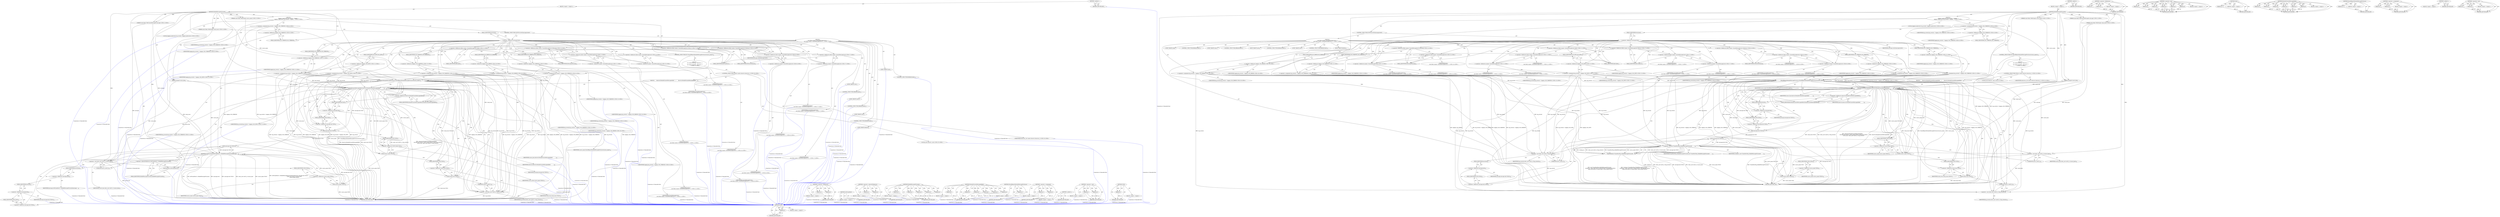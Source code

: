 digraph "&lt;operator&gt;.cast" {
vulnerable_191 [label=<(METHOD,Utf16)>];
vulnerable_192 [label=<(PARAM,p1)>];
vulnerable_193 [label=<(BLOCK,&lt;empty&gt;,&lt;empty&gt;)>];
vulnerable_194 [label=<(METHOD_RETURN,ANY)>];
vulnerable_6 [label=<(METHOD,&lt;global&gt;)<SUB>1</SUB>>];
vulnerable_7 [label=<(BLOCK,&lt;empty&gt;,&lt;empty&gt;)<SUB>1</SUB>>];
vulnerable_8 [label=<(METHOD,DidAddMessageToConsole)<SUB>1</SUB>>];
vulnerable_9 [label="<(PARAM,const blink::WebConsoleMessage&amp; message)<SUB>2</SUB>>"];
vulnerable_10 [label="<(PARAM,const blink::WebString&amp; source_name)<SUB>3</SUB>>"];
vulnerable_11 [label=<(PARAM,unsigned source_line)<SUB>4</SUB>>];
vulnerable_12 [label="<(PARAM,const blink::WebString&amp; stack_trace)<SUB>5</SUB>>"];
vulnerable_13 [label="<(BLOCK,{
  logging::LogSeverity log_severity = logging...,{
  logging::LogSeverity log_severity = logging...)<SUB>5</SUB>>"];
vulnerable_14 [label="<(LOCAL,logging.LogSeverity log_severity: logging.LogSeverity)<SUB>6</SUB>>"];
vulnerable_15 [label="<(&lt;operator&gt;.assignment,log_severity = logging::LOG_VERBOSE)<SUB>6</SUB>>"];
vulnerable_16 [label="<(IDENTIFIER,log_severity,log_severity = logging::LOG_VERBOSE)<SUB>6</SUB>>"];
vulnerable_17 [label="<(&lt;operator&gt;.fieldAccess,logging::LOG_VERBOSE)<SUB>6</SUB>>"];
vulnerable_18 [label="<(IDENTIFIER,logging,log_severity = logging::LOG_VERBOSE)<SUB>6</SUB>>"];
vulnerable_19 [label=<(FIELD_IDENTIFIER,LOG_VERBOSE,LOG_VERBOSE)<SUB>6</SUB>>];
vulnerable_20 [label=<(CONTROL_STRUCTURE,SWITCH,switch(message.level))<SUB>7</SUB>>];
vulnerable_21 [label=<(&lt;operator&gt;.fieldAccess,message.level)<SUB>7</SUB>>];
vulnerable_22 [label=<(IDENTIFIER,message,switch(message.level))<SUB>7</SUB>>];
vulnerable_23 [label=<(FIELD_IDENTIFIER,level,level)<SUB>7</SUB>>];
vulnerable_24 [label="<(BLOCK,{
    case blink::mojom::ConsoleMessageLevel::k...,{
    case blink::mojom::ConsoleMessageLevel::k...)<SUB>7</SUB>>"];
vulnerable_25 [label=<(JUMP_TARGET,case)<SUB>8</SUB>>];
vulnerable_26 [label="<(&lt;operator&gt;.fieldAccess,blink::mojom::ConsoleMessageLevel::kVerbose)<SUB>8</SUB>>"];
vulnerable_27 [label="<(&lt;operator&gt;.fieldAccess,blink::mojom::ConsoleMessageLevel)<SUB>8</SUB>>"];
vulnerable_28 [label="<(IDENTIFIER,blink,{
    case blink::mojom::ConsoleMessageLevel::k...)<SUB>8</SUB>>"];
vulnerable_29 [label="<(&lt;operator&gt;.fieldAccess,mojom::ConsoleMessageLevel)<SUB>8</SUB>>"];
vulnerable_30 [label="<(IDENTIFIER,mojom,{
    case blink::mojom::ConsoleMessageLevel::k...)<SUB>8</SUB>>"];
vulnerable_31 [label="<(IDENTIFIER,ConsoleMessageLevel,{
    case blink::mojom::ConsoleMessageLevel::k...)<SUB>8</SUB>>"];
vulnerable_32 [label=<(FIELD_IDENTIFIER,kVerbose,kVerbose)<SUB>8</SUB>>];
vulnerable_33 [label="<(&lt;operator&gt;.assignment,log_severity = logging::LOG_VERBOSE)<SUB>9</SUB>>"];
vulnerable_34 [label="<(IDENTIFIER,log_severity,log_severity = logging::LOG_VERBOSE)<SUB>9</SUB>>"];
vulnerable_35 [label="<(&lt;operator&gt;.fieldAccess,logging::LOG_VERBOSE)<SUB>9</SUB>>"];
vulnerable_36 [label="<(IDENTIFIER,logging,log_severity = logging::LOG_VERBOSE)<SUB>9</SUB>>"];
vulnerable_37 [label=<(FIELD_IDENTIFIER,LOG_VERBOSE,LOG_VERBOSE)<SUB>9</SUB>>];
vulnerable_38 [label=<(CONTROL_STRUCTURE,BREAK,break;)<SUB>10</SUB>>];
vulnerable_39 [label=<(JUMP_TARGET,case)<SUB>11</SUB>>];
vulnerable_40 [label="<(&lt;operator&gt;.fieldAccess,blink::mojom::ConsoleMessageLevel::kInfo)<SUB>11</SUB>>"];
vulnerable_41 [label="<(&lt;operator&gt;.fieldAccess,blink::mojom::ConsoleMessageLevel)<SUB>11</SUB>>"];
vulnerable_42 [label="<(IDENTIFIER,blink,{
    case blink::mojom::ConsoleMessageLevel::k...)<SUB>11</SUB>>"];
vulnerable_43 [label="<(&lt;operator&gt;.fieldAccess,mojom::ConsoleMessageLevel)<SUB>11</SUB>>"];
vulnerable_44 [label="<(IDENTIFIER,mojom,{
    case blink::mojom::ConsoleMessageLevel::k...)<SUB>11</SUB>>"];
vulnerable_45 [label="<(IDENTIFIER,ConsoleMessageLevel,{
    case blink::mojom::ConsoleMessageLevel::k...)<SUB>11</SUB>>"];
vulnerable_46 [label=<(FIELD_IDENTIFIER,kInfo,kInfo)<SUB>11</SUB>>];
vulnerable_47 [label="<(&lt;operator&gt;.assignment,log_severity = logging::LOG_INFO)<SUB>12</SUB>>"];
vulnerable_48 [label="<(IDENTIFIER,log_severity,log_severity = logging::LOG_INFO)<SUB>12</SUB>>"];
vulnerable_49 [label="<(&lt;operator&gt;.fieldAccess,logging::LOG_INFO)<SUB>12</SUB>>"];
vulnerable_50 [label="<(IDENTIFIER,logging,log_severity = logging::LOG_INFO)<SUB>12</SUB>>"];
vulnerable_51 [label=<(FIELD_IDENTIFIER,LOG_INFO,LOG_INFO)<SUB>12</SUB>>];
vulnerable_52 [label=<(CONTROL_STRUCTURE,BREAK,break;)<SUB>13</SUB>>];
vulnerable_53 [label=<(JUMP_TARGET,case)<SUB>14</SUB>>];
vulnerable_54 [label="<(&lt;operator&gt;.fieldAccess,blink::mojom::ConsoleMessageLevel::kWarning)<SUB>14</SUB>>"];
vulnerable_55 [label="<(&lt;operator&gt;.fieldAccess,blink::mojom::ConsoleMessageLevel)<SUB>14</SUB>>"];
vulnerable_56 [label="<(IDENTIFIER,blink,{
    case blink::mojom::ConsoleMessageLevel::k...)<SUB>14</SUB>>"];
vulnerable_57 [label="<(&lt;operator&gt;.fieldAccess,mojom::ConsoleMessageLevel)<SUB>14</SUB>>"];
vulnerable_58 [label="<(IDENTIFIER,mojom,{
    case blink::mojom::ConsoleMessageLevel::k...)<SUB>14</SUB>>"];
vulnerable_59 [label="<(IDENTIFIER,ConsoleMessageLevel,{
    case blink::mojom::ConsoleMessageLevel::k...)<SUB>14</SUB>>"];
vulnerable_60 [label=<(FIELD_IDENTIFIER,kWarning,kWarning)<SUB>14</SUB>>];
vulnerable_61 [label="<(&lt;operator&gt;.assignment,log_severity = logging::LOG_WARNING)<SUB>15</SUB>>"];
vulnerable_62 [label="<(IDENTIFIER,log_severity,log_severity = logging::LOG_WARNING)<SUB>15</SUB>>"];
vulnerable_63 [label="<(&lt;operator&gt;.fieldAccess,logging::LOG_WARNING)<SUB>15</SUB>>"];
vulnerable_64 [label="<(IDENTIFIER,logging,log_severity = logging::LOG_WARNING)<SUB>15</SUB>>"];
vulnerable_65 [label=<(FIELD_IDENTIFIER,LOG_WARNING,LOG_WARNING)<SUB>15</SUB>>];
vulnerable_66 [label=<(CONTROL_STRUCTURE,BREAK,break;)<SUB>16</SUB>>];
vulnerable_67 [label=<(JUMP_TARGET,case)<SUB>17</SUB>>];
vulnerable_68 [label="<(&lt;operator&gt;.fieldAccess,blink::mojom::ConsoleMessageLevel::kError)<SUB>17</SUB>>"];
vulnerable_69 [label="<(&lt;operator&gt;.fieldAccess,blink::mojom::ConsoleMessageLevel)<SUB>17</SUB>>"];
vulnerable_70 [label="<(IDENTIFIER,blink,{
    case blink::mojom::ConsoleMessageLevel::k...)<SUB>17</SUB>>"];
vulnerable_71 [label="<(&lt;operator&gt;.fieldAccess,mojom::ConsoleMessageLevel)<SUB>17</SUB>>"];
vulnerable_72 [label="<(IDENTIFIER,mojom,{
    case blink::mojom::ConsoleMessageLevel::k...)<SUB>17</SUB>>"];
vulnerable_73 [label="<(IDENTIFIER,ConsoleMessageLevel,{
    case blink::mojom::ConsoleMessageLevel::k...)<SUB>17</SUB>>"];
vulnerable_74 [label=<(FIELD_IDENTIFIER,kError,kError)<SUB>17</SUB>>];
vulnerable_75 [label="<(&lt;operator&gt;.assignment,log_severity = logging::LOG_ERROR)<SUB>18</SUB>>"];
vulnerable_76 [label="<(IDENTIFIER,log_severity,log_severity = logging::LOG_ERROR)<SUB>18</SUB>>"];
vulnerable_77 [label="<(&lt;operator&gt;.fieldAccess,logging::LOG_ERROR)<SUB>18</SUB>>"];
vulnerable_78 [label="<(IDENTIFIER,logging,log_severity = logging::LOG_ERROR)<SUB>18</SUB>>"];
vulnerable_79 [label=<(FIELD_IDENTIFIER,LOG_ERROR,LOG_ERROR)<SUB>18</SUB>>];
vulnerable_80 [label=<(CONTROL_STRUCTURE,BREAK,break;)<SUB>19</SUB>>];
vulnerable_81 [label=<(JUMP_TARGET,default)<SUB>20</SUB>>];
vulnerable_82 [label="<(&lt;operator&gt;.assignment,log_severity = logging::LOG_VERBOSE)<SUB>21</SUB>>"];
vulnerable_83 [label="<(IDENTIFIER,log_severity,log_severity = logging::LOG_VERBOSE)<SUB>21</SUB>>"];
vulnerable_84 [label="<(&lt;operator&gt;.fieldAccess,logging::LOG_VERBOSE)<SUB>21</SUB>>"];
vulnerable_85 [label="<(IDENTIFIER,logging,log_severity = logging::LOG_VERBOSE)<SUB>21</SUB>>"];
vulnerable_86 [label=<(FIELD_IDENTIFIER,LOG_VERBOSE,LOG_VERBOSE)<SUB>21</SUB>>];
vulnerable_87 [label=<(CONTROL_STRUCTURE,IF,if (ShouldReportDetailedMessageForSource(source_name)))<SUB>24</SUB>>];
vulnerable_88 [label=<(ShouldReportDetailedMessageForSource,ShouldReportDetailedMessageForSource(source_name))<SUB>24</SUB>>];
vulnerable_89 [label=<(IDENTIFIER,source_name,ShouldReportDetailedMessageForSource(source_name))<SUB>24</SUB>>];
vulnerable_90 [label="<(BLOCK,{
    for (auto&amp; observer : observers_) {
     ...,{
    for (auto&amp; observer : observers_) {
     ...)<SUB>24</SUB>>"];
vulnerable_91 [label="<(CONTROL_STRUCTURE,FOR,for (auto&amp; observer:observers_))<SUB>25</SUB>>"];
vulnerable_92 [label="<(IDENTIFIER,observers_,for (auto&amp; observer:observers_))<SUB>25</SUB>>"];
vulnerable_93 [label="<(LOCAL,auto observer: auto)<SUB>25</SUB>>"];
vulnerable_94 [label=<(BLOCK,{
      observer.DetailedConsoleMessageAdded(
 ...,{
      observer.DetailedConsoleMessageAdded(
 ...)<SUB>25</SUB>>];
vulnerable_95 [label=<(DetailedConsoleMessageAdded,observer.DetailedConsoleMessageAdded(
         ...)<SUB>26</SUB>>];
vulnerable_96 [label=<(&lt;operator&gt;.fieldAccess,observer.DetailedConsoleMessageAdded)<SUB>26</SUB>>];
vulnerable_97 [label=<(IDENTIFIER,observer,observer.DetailedConsoleMessageAdded(
         ...)<SUB>26</SUB>>];
vulnerable_98 [label=<(FIELD_IDENTIFIER,DetailedConsoleMessageAdded,DetailedConsoleMessageAdded)<SUB>26</SUB>>];
vulnerable_99 [label=<(Utf16,message.text.Utf16())<SUB>27</SUB>>];
vulnerable_100 [label=<(&lt;operator&gt;.fieldAccess,message.text.Utf16)<SUB>27</SUB>>];
vulnerable_101 [label=<(&lt;operator&gt;.fieldAccess,message.text)<SUB>27</SUB>>];
vulnerable_102 [label=<(IDENTIFIER,message,message.text.Utf16())<SUB>27</SUB>>];
vulnerable_103 [label=<(FIELD_IDENTIFIER,text,text)<SUB>27</SUB>>];
vulnerable_104 [label=<(FIELD_IDENTIFIER,Utf16,Utf16)<SUB>27</SUB>>];
vulnerable_105 [label=<(Utf16,source_name.Utf16())<SUB>27</SUB>>];
vulnerable_106 [label=<(&lt;operator&gt;.fieldAccess,source_name.Utf16)<SUB>27</SUB>>];
vulnerable_107 [label=<(IDENTIFIER,source_name,source_name.Utf16())<SUB>27</SUB>>];
vulnerable_108 [label=<(FIELD_IDENTIFIER,Utf16,Utf16)<SUB>27</SUB>>];
vulnerable_109 [label=<(Utf16,stack_trace.Utf16())<SUB>27</SUB>>];
vulnerable_110 [label=<(&lt;operator&gt;.fieldAccess,stack_trace.Utf16)<SUB>27</SUB>>];
vulnerable_111 [label=<(IDENTIFIER,stack_trace,stack_trace.Utf16())<SUB>27</SUB>>];
vulnerable_112 [label=<(FIELD_IDENTIFIER,Utf16,Utf16)<SUB>27</SUB>>];
vulnerable_113 [label=<(IDENTIFIER,source_line,observer.DetailedConsoleMessageAdded(
         ...)<SUB>28</SUB>>];
vulnerable_114 [label=<(&lt;operator&gt;.cast,static_cast&lt;uint32_t&gt;(log_severity))<SUB>28</SUB>>];
vulnerable_115 [label=<(UNKNOWN,uint32_t,uint32_t)<SUB>28</SUB>>];
vulnerable_116 [label=<(IDENTIFIER,log_severity,static_cast&lt;uint32_t&gt;(log_severity))<SUB>28</SUB>>];
vulnerable_117 [label=<(Send,Send(new FrameHostMsg_DidAddMessageToConsole(
 ...)<SUB>32</SUB>>];
vulnerable_118 [label=<(&lt;operator&gt;.new,new FrameHostMsg_DidAddMessageToConsole(
      ...)<SUB>32</SUB>>];
vulnerable_119 [label=<(IDENTIFIER,FrameHostMsg_DidAddMessageToConsole,new FrameHostMsg_DidAddMessageToConsole(
      ...)<SUB>32</SUB>>];
vulnerable_120 [label=<(IDENTIFIER,routing_id_,new FrameHostMsg_DidAddMessageToConsole(
      ...)<SUB>33</SUB>>];
vulnerable_121 [label=<(&lt;operator&gt;.cast,static_cast&lt;int32_t&gt;(log_severity))<SUB>33</SUB>>];
vulnerable_122 [label=<(UNKNOWN,int32_t,int32_t)<SUB>33</SUB>>];
vulnerable_123 [label=<(IDENTIFIER,log_severity,static_cast&lt;int32_t&gt;(log_severity))<SUB>33</SUB>>];
vulnerable_124 [label=<(Utf16,message.text.Utf16())<SUB>33</SUB>>];
vulnerable_125 [label=<(&lt;operator&gt;.fieldAccess,message.text.Utf16)<SUB>33</SUB>>];
vulnerable_126 [label=<(&lt;operator&gt;.fieldAccess,message.text)<SUB>33</SUB>>];
vulnerable_127 [label=<(IDENTIFIER,message,message.text.Utf16())<SUB>33</SUB>>];
vulnerable_128 [label=<(FIELD_IDENTIFIER,text,text)<SUB>33</SUB>>];
vulnerable_129 [label=<(FIELD_IDENTIFIER,Utf16,Utf16)<SUB>33</SUB>>];
vulnerable_130 [label=<(&lt;operator&gt;.cast,static_cast&lt;int32_t&gt;(source_line))<SUB>34</SUB>>];
vulnerable_131 [label=<(UNKNOWN,int32_t,int32_t)<SUB>34</SUB>>];
vulnerable_132 [label=<(IDENTIFIER,source_line,static_cast&lt;int32_t&gt;(source_line))<SUB>34</SUB>>];
vulnerable_133 [label=<(Utf16,source_name.Utf16())<SUB>34</SUB>>];
vulnerable_134 [label=<(&lt;operator&gt;.fieldAccess,source_name.Utf16)<SUB>34</SUB>>];
vulnerable_135 [label=<(IDENTIFIER,source_name,source_name.Utf16())<SUB>34</SUB>>];
vulnerable_136 [label=<(FIELD_IDENTIFIER,Utf16,Utf16)<SUB>34</SUB>>];
vulnerable_137 [label=<(METHOD_RETURN,void)<SUB>1</SUB>>];
vulnerable_139 [label=<(METHOD_RETURN,ANY)<SUB>1</SUB>>];
vulnerable_173 [label=<(METHOD,&lt;operator&gt;.fieldAccess)>];
vulnerable_174 [label=<(PARAM,p1)>];
vulnerable_175 [label=<(PARAM,p2)>];
vulnerable_176 [label=<(BLOCK,&lt;empty&gt;,&lt;empty&gt;)>];
vulnerable_177 [label=<(METHOD_RETURN,ANY)>];
vulnerable_204 [label=<(METHOD,&lt;operator&gt;.new)>];
vulnerable_205 [label=<(PARAM,p1)>];
vulnerable_206 [label=<(PARAM,p2)>];
vulnerable_207 [label=<(PARAM,p3)>];
vulnerable_208 [label=<(PARAM,p4)>];
vulnerable_209 [label=<(PARAM,p5)>];
vulnerable_210 [label=<(PARAM,p6)>];
vulnerable_211 [label=<(BLOCK,&lt;empty&gt;,&lt;empty&gt;)>];
vulnerable_212 [label=<(METHOD_RETURN,ANY)>];
vulnerable_200 [label=<(METHOD,Send)>];
vulnerable_201 [label=<(PARAM,p1)>];
vulnerable_202 [label=<(BLOCK,&lt;empty&gt;,&lt;empty&gt;)>];
vulnerable_203 [label=<(METHOD_RETURN,ANY)>];
vulnerable_182 [label=<(METHOD,DetailedConsoleMessageAdded)>];
vulnerable_183 [label=<(PARAM,p1)>];
vulnerable_184 [label=<(PARAM,p2)>];
vulnerable_185 [label=<(PARAM,p3)>];
vulnerable_186 [label=<(PARAM,p4)>];
vulnerable_187 [label=<(PARAM,p5)>];
vulnerable_188 [label=<(PARAM,p6)>];
vulnerable_189 [label=<(BLOCK,&lt;empty&gt;,&lt;empty&gt;)>];
vulnerable_190 [label=<(METHOD_RETURN,ANY)>];
vulnerable_178 [label=<(METHOD,ShouldReportDetailedMessageForSource)>];
vulnerable_179 [label=<(PARAM,p1)>];
vulnerable_180 [label=<(BLOCK,&lt;empty&gt;,&lt;empty&gt;)>];
vulnerable_181 [label=<(METHOD_RETURN,ANY)>];
vulnerable_168 [label=<(METHOD,&lt;operator&gt;.assignment)>];
vulnerable_169 [label=<(PARAM,p1)>];
vulnerable_170 [label=<(PARAM,p2)>];
vulnerable_171 [label=<(BLOCK,&lt;empty&gt;,&lt;empty&gt;)>];
vulnerable_172 [label=<(METHOD_RETURN,ANY)>];
vulnerable_162 [label=<(METHOD,&lt;global&gt;)<SUB>1</SUB>>];
vulnerable_163 [label=<(BLOCK,&lt;empty&gt;,&lt;empty&gt;)>];
vulnerable_164 [label=<(METHOD_RETURN,ANY)>];
vulnerable_195 [label=<(METHOD,&lt;operator&gt;.cast)>];
vulnerable_196 [label=<(PARAM,p1)>];
vulnerable_197 [label=<(PARAM,p2)>];
vulnerable_198 [label=<(BLOCK,&lt;empty&gt;,&lt;empty&gt;)>];
vulnerable_199 [label=<(METHOD_RETURN,ANY)>];
fixed_189 [label=<(METHOD,Utf16)>];
fixed_190 [label=<(PARAM,p1)>];
fixed_191 [label=<(BLOCK,&lt;empty&gt;,&lt;empty&gt;)>];
fixed_192 [label=<(METHOD_RETURN,ANY)>];
fixed_6 [label=<(METHOD,&lt;global&gt;)<SUB>1</SUB>>];
fixed_7 [label=<(BLOCK,&lt;empty&gt;,&lt;empty&gt;)<SUB>1</SUB>>];
fixed_8 [label=<(METHOD,DidAddMessageToConsole)<SUB>1</SUB>>];
fixed_9 [label="<(PARAM,const blink::WebConsoleMessage&amp; message)<SUB>2</SUB>>"];
fixed_10 [label="<(PARAM,const blink::WebString&amp; source_name)<SUB>3</SUB>>"];
fixed_11 [label=<(PARAM,unsigned source_line)<SUB>4</SUB>>];
fixed_12 [label="<(PARAM,const blink::WebString&amp; stack_trace)<SUB>5</SUB>>"];
fixed_13 [label="<(BLOCK,{
  logging::LogSeverity log_severity = logging...,{
  logging::LogSeverity log_severity = logging...)<SUB>5</SUB>>"];
fixed_14 [label="<(LOCAL,logging.LogSeverity log_severity: logging.LogSeverity)<SUB>6</SUB>>"];
fixed_15 [label="<(&lt;operator&gt;.assignment,log_severity = logging::LOG_VERBOSE)<SUB>6</SUB>>"];
fixed_16 [label="<(IDENTIFIER,log_severity,log_severity = logging::LOG_VERBOSE)<SUB>6</SUB>>"];
fixed_17 [label="<(&lt;operator&gt;.fieldAccess,logging::LOG_VERBOSE)<SUB>6</SUB>>"];
fixed_18 [label="<(IDENTIFIER,logging,log_severity = logging::LOG_VERBOSE)<SUB>6</SUB>>"];
fixed_19 [label=<(FIELD_IDENTIFIER,LOG_VERBOSE,LOG_VERBOSE)<SUB>6</SUB>>];
fixed_20 [label=<(CONTROL_STRUCTURE,SWITCH,switch(message.level))<SUB>7</SUB>>];
fixed_21 [label=<(&lt;operator&gt;.fieldAccess,message.level)<SUB>7</SUB>>];
fixed_22 [label=<(IDENTIFIER,message,switch(message.level))<SUB>7</SUB>>];
fixed_23 [label=<(FIELD_IDENTIFIER,level,level)<SUB>7</SUB>>];
fixed_24 [label="<(BLOCK,{
    case blink::mojom::ConsoleMessageLevel::k...,{
    case blink::mojom::ConsoleMessageLevel::k...)<SUB>7</SUB>>"];
fixed_25 [label=<(JUMP_TARGET,case)<SUB>8</SUB>>];
fixed_26 [label="<(&lt;operator&gt;.fieldAccess,blink::mojom::ConsoleMessageLevel::kVerbose)<SUB>8</SUB>>"];
fixed_27 [label="<(&lt;operator&gt;.fieldAccess,blink::mojom::ConsoleMessageLevel)<SUB>8</SUB>>"];
fixed_28 [label="<(IDENTIFIER,blink,{
    case blink::mojom::ConsoleMessageLevel::k...)<SUB>8</SUB>>"];
fixed_29 [label="<(&lt;operator&gt;.fieldAccess,mojom::ConsoleMessageLevel)<SUB>8</SUB>>"];
fixed_30 [label="<(IDENTIFIER,mojom,{
    case blink::mojom::ConsoleMessageLevel::k...)<SUB>8</SUB>>"];
fixed_31 [label="<(IDENTIFIER,ConsoleMessageLevel,{
    case blink::mojom::ConsoleMessageLevel::k...)<SUB>8</SUB>>"];
fixed_32 [label=<(FIELD_IDENTIFIER,kVerbose,kVerbose)<SUB>8</SUB>>];
fixed_33 [label="<(&lt;operator&gt;.assignment,log_severity = logging::LOG_VERBOSE)<SUB>9</SUB>>"];
fixed_34 [label="<(IDENTIFIER,log_severity,log_severity = logging::LOG_VERBOSE)<SUB>9</SUB>>"];
fixed_35 [label="<(&lt;operator&gt;.fieldAccess,logging::LOG_VERBOSE)<SUB>9</SUB>>"];
fixed_36 [label="<(IDENTIFIER,logging,log_severity = logging::LOG_VERBOSE)<SUB>9</SUB>>"];
fixed_37 [label=<(FIELD_IDENTIFIER,LOG_VERBOSE,LOG_VERBOSE)<SUB>9</SUB>>];
fixed_38 [label=<(CONTROL_STRUCTURE,BREAK,break;)<SUB>10</SUB>>];
fixed_39 [label=<(JUMP_TARGET,case)<SUB>11</SUB>>];
fixed_40 [label="<(&lt;operator&gt;.fieldAccess,blink::mojom::ConsoleMessageLevel::kInfo)<SUB>11</SUB>>"];
fixed_41 [label="<(&lt;operator&gt;.fieldAccess,blink::mojom::ConsoleMessageLevel)<SUB>11</SUB>>"];
fixed_42 [label="<(IDENTIFIER,blink,{
    case blink::mojom::ConsoleMessageLevel::k...)<SUB>11</SUB>>"];
fixed_43 [label="<(&lt;operator&gt;.fieldAccess,mojom::ConsoleMessageLevel)<SUB>11</SUB>>"];
fixed_44 [label="<(IDENTIFIER,mojom,{
    case blink::mojom::ConsoleMessageLevel::k...)<SUB>11</SUB>>"];
fixed_45 [label="<(IDENTIFIER,ConsoleMessageLevel,{
    case blink::mojom::ConsoleMessageLevel::k...)<SUB>11</SUB>>"];
fixed_46 [label=<(FIELD_IDENTIFIER,kInfo,kInfo)<SUB>11</SUB>>];
fixed_47 [label="<(&lt;operator&gt;.assignment,log_severity = logging::LOG_INFO)<SUB>12</SUB>>"];
fixed_48 [label="<(IDENTIFIER,log_severity,log_severity = logging::LOG_INFO)<SUB>12</SUB>>"];
fixed_49 [label="<(&lt;operator&gt;.fieldAccess,logging::LOG_INFO)<SUB>12</SUB>>"];
fixed_50 [label="<(IDENTIFIER,logging,log_severity = logging::LOG_INFO)<SUB>12</SUB>>"];
fixed_51 [label=<(FIELD_IDENTIFIER,LOG_INFO,LOG_INFO)<SUB>12</SUB>>];
fixed_52 [label=<(CONTROL_STRUCTURE,BREAK,break;)<SUB>13</SUB>>];
fixed_53 [label=<(JUMP_TARGET,case)<SUB>14</SUB>>];
fixed_54 [label="<(&lt;operator&gt;.fieldAccess,blink::mojom::ConsoleMessageLevel::kWarning)<SUB>14</SUB>>"];
fixed_55 [label="<(&lt;operator&gt;.fieldAccess,blink::mojom::ConsoleMessageLevel)<SUB>14</SUB>>"];
fixed_56 [label="<(IDENTIFIER,blink,{
    case blink::mojom::ConsoleMessageLevel::k...)<SUB>14</SUB>>"];
fixed_57 [label="<(&lt;operator&gt;.fieldAccess,mojom::ConsoleMessageLevel)<SUB>14</SUB>>"];
fixed_58 [label="<(IDENTIFIER,mojom,{
    case blink::mojom::ConsoleMessageLevel::k...)<SUB>14</SUB>>"];
fixed_59 [label="<(IDENTIFIER,ConsoleMessageLevel,{
    case blink::mojom::ConsoleMessageLevel::k...)<SUB>14</SUB>>"];
fixed_60 [label=<(FIELD_IDENTIFIER,kWarning,kWarning)<SUB>14</SUB>>];
fixed_61 [label="<(&lt;operator&gt;.assignment,log_severity = logging::LOG_WARNING)<SUB>15</SUB>>"];
fixed_62 [label="<(IDENTIFIER,log_severity,log_severity = logging::LOG_WARNING)<SUB>15</SUB>>"];
fixed_63 [label="<(&lt;operator&gt;.fieldAccess,logging::LOG_WARNING)<SUB>15</SUB>>"];
fixed_64 [label="<(IDENTIFIER,logging,log_severity = logging::LOG_WARNING)<SUB>15</SUB>>"];
fixed_65 [label=<(FIELD_IDENTIFIER,LOG_WARNING,LOG_WARNING)<SUB>15</SUB>>];
fixed_66 [label=<(CONTROL_STRUCTURE,BREAK,break;)<SUB>16</SUB>>];
fixed_67 [label=<(JUMP_TARGET,case)<SUB>17</SUB>>];
fixed_68 [label="<(&lt;operator&gt;.fieldAccess,blink::mojom::ConsoleMessageLevel::kError)<SUB>17</SUB>>"];
fixed_69 [label="<(&lt;operator&gt;.fieldAccess,blink::mojom::ConsoleMessageLevel)<SUB>17</SUB>>"];
fixed_70 [label="<(IDENTIFIER,blink,{
    case blink::mojom::ConsoleMessageLevel::k...)<SUB>17</SUB>>"];
fixed_71 [label="<(&lt;operator&gt;.fieldAccess,mojom::ConsoleMessageLevel)<SUB>17</SUB>>"];
fixed_72 [label="<(IDENTIFIER,mojom,{
    case blink::mojom::ConsoleMessageLevel::k...)<SUB>17</SUB>>"];
fixed_73 [label="<(IDENTIFIER,ConsoleMessageLevel,{
    case blink::mojom::ConsoleMessageLevel::k...)<SUB>17</SUB>>"];
fixed_74 [label=<(FIELD_IDENTIFIER,kError,kError)<SUB>17</SUB>>];
fixed_75 [label="<(&lt;operator&gt;.assignment,log_severity = logging::LOG_ERROR)<SUB>18</SUB>>"];
fixed_76 [label="<(IDENTIFIER,log_severity,log_severity = logging::LOG_ERROR)<SUB>18</SUB>>"];
fixed_77 [label="<(&lt;operator&gt;.fieldAccess,logging::LOG_ERROR)<SUB>18</SUB>>"];
fixed_78 [label="<(IDENTIFIER,logging,log_severity = logging::LOG_ERROR)<SUB>18</SUB>>"];
fixed_79 [label=<(FIELD_IDENTIFIER,LOG_ERROR,LOG_ERROR)<SUB>18</SUB>>];
fixed_80 [label=<(CONTROL_STRUCTURE,BREAK,break;)<SUB>19</SUB>>];
fixed_81 [label=<(JUMP_TARGET,default)<SUB>20</SUB>>];
fixed_82 [label="<(&lt;operator&gt;.assignment,log_severity = logging::LOG_VERBOSE)<SUB>21</SUB>>"];
fixed_83 [label="<(IDENTIFIER,log_severity,log_severity = logging::LOG_VERBOSE)<SUB>21</SUB>>"];
fixed_84 [label="<(&lt;operator&gt;.fieldAccess,logging::LOG_VERBOSE)<SUB>21</SUB>>"];
fixed_85 [label="<(IDENTIFIER,logging,log_severity = logging::LOG_VERBOSE)<SUB>21</SUB>>"];
fixed_86 [label=<(FIELD_IDENTIFIER,LOG_VERBOSE,LOG_VERBOSE)<SUB>21</SUB>>];
fixed_87 [label=<(CONTROL_STRUCTURE,IF,if (ShouldReportDetailedMessageForSource(source_name)))<SUB>24</SUB>>];
fixed_88 [label=<(ShouldReportDetailedMessageForSource,ShouldReportDetailedMessageForSource(source_name))<SUB>24</SUB>>];
fixed_89 [label=<(IDENTIFIER,source_name,ShouldReportDetailedMessageForSource(source_name))<SUB>24</SUB>>];
fixed_90 [label="<(BLOCK,{
    for (auto&amp; observer : observers_) {
     ...,{
    for (auto&amp; observer : observers_) {
     ...)<SUB>24</SUB>>"];
fixed_91 [label="<(CONTROL_STRUCTURE,FOR,for (auto&amp; observer:observers_))<SUB>25</SUB>>"];
fixed_92 [label="<(IDENTIFIER,observers_,for (auto&amp; observer:observers_))<SUB>25</SUB>>"];
fixed_93 [label="<(LOCAL,auto observer: auto)<SUB>25</SUB>>"];
fixed_94 [label=<(BLOCK,{
      observer.DetailedConsoleMessageAdded(
 ...,{
      observer.DetailedConsoleMessageAdded(
 ...)<SUB>25</SUB>>];
fixed_95 [label=<(DetailedConsoleMessageAdded,observer.DetailedConsoleMessageAdded(
         ...)<SUB>26</SUB>>];
fixed_96 [label=<(&lt;operator&gt;.fieldAccess,observer.DetailedConsoleMessageAdded)<SUB>26</SUB>>];
fixed_97 [label=<(IDENTIFIER,observer,observer.DetailedConsoleMessageAdded(
         ...)<SUB>26</SUB>>];
fixed_98 [label=<(FIELD_IDENTIFIER,DetailedConsoleMessageAdded,DetailedConsoleMessageAdded)<SUB>26</SUB>>];
fixed_99 [label=<(Utf16,message.text.Utf16())<SUB>27</SUB>>];
fixed_100 [label=<(&lt;operator&gt;.fieldAccess,message.text.Utf16)<SUB>27</SUB>>];
fixed_101 [label=<(&lt;operator&gt;.fieldAccess,message.text)<SUB>27</SUB>>];
fixed_102 [label=<(IDENTIFIER,message,message.text.Utf16())<SUB>27</SUB>>];
fixed_103 [label=<(FIELD_IDENTIFIER,text,text)<SUB>27</SUB>>];
fixed_104 [label=<(FIELD_IDENTIFIER,Utf16,Utf16)<SUB>27</SUB>>];
fixed_105 [label=<(Utf16,source_name.Utf16())<SUB>27</SUB>>];
fixed_106 [label=<(&lt;operator&gt;.fieldAccess,source_name.Utf16)<SUB>27</SUB>>];
fixed_107 [label=<(IDENTIFIER,source_name,source_name.Utf16())<SUB>27</SUB>>];
fixed_108 [label=<(FIELD_IDENTIFIER,Utf16,Utf16)<SUB>27</SUB>>];
fixed_109 [label=<(Utf16,stack_trace.Utf16())<SUB>27</SUB>>];
fixed_110 [label=<(&lt;operator&gt;.fieldAccess,stack_trace.Utf16)<SUB>27</SUB>>];
fixed_111 [label=<(IDENTIFIER,stack_trace,stack_trace.Utf16())<SUB>27</SUB>>];
fixed_112 [label=<(FIELD_IDENTIFIER,Utf16,Utf16)<SUB>27</SUB>>];
fixed_113 [label=<(IDENTIFIER,source_line,observer.DetailedConsoleMessageAdded(
         ...)<SUB>28</SUB>>];
fixed_114 [label=<(&lt;operator&gt;.cast,static_cast&lt;uint32_t&gt;(log_severity))<SUB>28</SUB>>];
fixed_115 [label=<(UNKNOWN,uint32_t,uint32_t)<SUB>28</SUB>>];
fixed_116 [label=<(IDENTIFIER,log_severity,static_cast&lt;uint32_t&gt;(log_severity))<SUB>28</SUB>>];
fixed_117 [label=<(DidAddMessageToConsole,GetFrameHost()-&gt;DidAddMessageToConsole(message....)<SUB>32</SUB>>];
fixed_118 [label=<(&lt;operator&gt;.indirectFieldAccess,GetFrameHost()-&gt;DidAddMessageToConsole)<SUB>32</SUB>>];
fixed_119 [label=<(GetFrameHost,GetFrameHost())<SUB>32</SUB>>];
fixed_120 [label=<(FIELD_IDENTIFIER,DidAddMessageToConsole,DidAddMessageToConsole)<SUB>32</SUB>>];
fixed_121 [label=<(&lt;operator&gt;.fieldAccess,message.level)<SUB>32</SUB>>];
fixed_122 [label=<(IDENTIFIER,message,GetFrameHost()-&gt;DidAddMessageToConsole(message....)<SUB>32</SUB>>];
fixed_123 [label=<(FIELD_IDENTIFIER,level,level)<SUB>32</SUB>>];
fixed_124 [label=<(Utf16,message.text.Utf16())<SUB>32</SUB>>];
fixed_125 [label=<(&lt;operator&gt;.fieldAccess,message.text.Utf16)<SUB>32</SUB>>];
fixed_126 [label=<(&lt;operator&gt;.fieldAccess,message.text)<SUB>32</SUB>>];
fixed_127 [label=<(IDENTIFIER,message,message.text.Utf16())<SUB>32</SUB>>];
fixed_128 [label=<(FIELD_IDENTIFIER,text,text)<SUB>32</SUB>>];
fixed_129 [label=<(FIELD_IDENTIFIER,Utf16,Utf16)<SUB>32</SUB>>];
fixed_130 [label=<(&lt;operator&gt;.cast,static_cast&lt;int32_t&gt;(source_line))<SUB>33</SUB>>];
fixed_131 [label=<(UNKNOWN,int32_t,int32_t)<SUB>33</SUB>>];
fixed_132 [label=<(IDENTIFIER,source_line,static_cast&lt;int32_t&gt;(source_line))<SUB>33</SUB>>];
fixed_133 [label=<(Utf16,source_name.Utf16())<SUB>34</SUB>>];
fixed_134 [label=<(&lt;operator&gt;.fieldAccess,source_name.Utf16)<SUB>34</SUB>>];
fixed_135 [label=<(IDENTIFIER,source_name,source_name.Utf16())<SUB>34</SUB>>];
fixed_136 [label=<(FIELD_IDENTIFIER,Utf16,Utf16)<SUB>34</SUB>>];
fixed_137 [label=<(METHOD_RETURN,void)<SUB>1</SUB>>];
fixed_139 [label=<(METHOD_RETURN,ANY)<SUB>1</SUB>>];
fixed_171 [label=<(METHOD,&lt;operator&gt;.fieldAccess)>];
fixed_172 [label=<(PARAM,p1)>];
fixed_173 [label=<(PARAM,p2)>];
fixed_174 [label=<(BLOCK,&lt;empty&gt;,&lt;empty&gt;)>];
fixed_175 [label=<(METHOD_RETURN,ANY)>];
fixed_211 [label=<(METHOD,GetFrameHost)>];
fixed_212 [label=<(BLOCK,&lt;empty&gt;,&lt;empty&gt;)>];
fixed_213 [label=<(METHOD_RETURN,ANY)>];
fixed_206 [label=<(METHOD,&lt;operator&gt;.indirectFieldAccess)>];
fixed_207 [label=<(PARAM,p1)>];
fixed_208 [label=<(PARAM,p2)>];
fixed_209 [label=<(BLOCK,&lt;empty&gt;,&lt;empty&gt;)>];
fixed_210 [label=<(METHOD_RETURN,ANY)>];
fixed_198 [label=<(METHOD,DidAddMessageToConsole)>];
fixed_199 [label=<(PARAM,p1)>];
fixed_200 [label=<(PARAM,p2)>];
fixed_201 [label=<(PARAM,p3)>];
fixed_202 [label=<(PARAM,p4)>];
fixed_203 [label=<(PARAM,p5)>];
fixed_204 [label=<(BLOCK,&lt;empty&gt;,&lt;empty&gt;)>];
fixed_205 [label=<(METHOD_RETURN,ANY)>];
fixed_180 [label=<(METHOD,DetailedConsoleMessageAdded)>];
fixed_181 [label=<(PARAM,p1)>];
fixed_182 [label=<(PARAM,p2)>];
fixed_183 [label=<(PARAM,p3)>];
fixed_184 [label=<(PARAM,p4)>];
fixed_185 [label=<(PARAM,p5)>];
fixed_186 [label=<(PARAM,p6)>];
fixed_187 [label=<(BLOCK,&lt;empty&gt;,&lt;empty&gt;)>];
fixed_188 [label=<(METHOD_RETURN,ANY)>];
fixed_176 [label=<(METHOD,ShouldReportDetailedMessageForSource)>];
fixed_177 [label=<(PARAM,p1)>];
fixed_178 [label=<(BLOCK,&lt;empty&gt;,&lt;empty&gt;)>];
fixed_179 [label=<(METHOD_RETURN,ANY)>];
fixed_166 [label=<(METHOD,&lt;operator&gt;.assignment)>];
fixed_167 [label=<(PARAM,p1)>];
fixed_168 [label=<(PARAM,p2)>];
fixed_169 [label=<(BLOCK,&lt;empty&gt;,&lt;empty&gt;)>];
fixed_170 [label=<(METHOD_RETURN,ANY)>];
fixed_160 [label=<(METHOD,&lt;global&gt;)<SUB>1</SUB>>];
fixed_161 [label=<(BLOCK,&lt;empty&gt;,&lt;empty&gt;)>];
fixed_162 [label=<(METHOD_RETURN,ANY)>];
fixed_193 [label=<(METHOD,&lt;operator&gt;.cast)>];
fixed_194 [label=<(PARAM,p1)>];
fixed_195 [label=<(PARAM,p2)>];
fixed_196 [label=<(BLOCK,&lt;empty&gt;,&lt;empty&gt;)>];
fixed_197 [label=<(METHOD_RETURN,ANY)>];
vulnerable_191 -> vulnerable_192  [key=0, label="AST: "];
vulnerable_191 -> vulnerable_192  [key=1, label="DDG: "];
vulnerable_191 -> vulnerable_193  [key=0, label="AST: "];
vulnerable_191 -> vulnerable_194  [key=0, label="AST: "];
vulnerable_191 -> vulnerable_194  [key=1, label="CFG: "];
vulnerable_192 -> vulnerable_194  [key=0, label="DDG: p1"];
vulnerable_6 -> vulnerable_7  [key=0, label="AST: "];
vulnerable_6 -> vulnerable_139  [key=0, label="AST: "];
vulnerable_6 -> vulnerable_139  [key=1, label="CFG: "];
vulnerable_7 -> vulnerable_8  [key=0, label="AST: "];
vulnerable_8 -> vulnerable_9  [key=0, label="AST: "];
vulnerable_8 -> vulnerable_9  [key=1, label="DDG: "];
vulnerable_8 -> vulnerable_10  [key=0, label="AST: "];
vulnerable_8 -> vulnerable_10  [key=1, label="DDG: "];
vulnerable_8 -> vulnerable_11  [key=0, label="AST: "];
vulnerable_8 -> vulnerable_11  [key=1, label="DDG: "];
vulnerable_8 -> vulnerable_12  [key=0, label="AST: "];
vulnerable_8 -> vulnerable_12  [key=1, label="DDG: "];
vulnerable_8 -> vulnerable_13  [key=0, label="AST: "];
vulnerable_8 -> vulnerable_137  [key=0, label="AST: "];
vulnerable_8 -> vulnerable_19  [key=0, label="CFG: "];
vulnerable_8 -> vulnerable_88  [key=0, label="DDG: "];
vulnerable_8 -> vulnerable_118  [key=0, label="DDG: "];
vulnerable_8 -> vulnerable_121  [key=0, label="DDG: "];
vulnerable_8 -> vulnerable_130  [key=0, label="DDG: "];
vulnerable_8 -> vulnerable_95  [key=0, label="DDG: "];
vulnerable_8 -> vulnerable_114  [key=0, label="DDG: "];
vulnerable_9 -> vulnerable_137  [key=0, label="DDG: message"];
vulnerable_10 -> vulnerable_88  [key=0, label="DDG: source_name"];
vulnerable_11 -> vulnerable_118  [key=0, label="DDG: source_line"];
vulnerable_11 -> vulnerable_130  [key=0, label="DDG: source_line"];
vulnerable_11 -> vulnerable_95  [key=0, label="DDG: source_line"];
vulnerable_12 -> vulnerable_137  [key=0, label="DDG: stack_trace"];
vulnerable_12 -> vulnerable_109  [key=0, label="DDG: stack_trace"];
vulnerable_13 -> vulnerable_14  [key=0, label="AST: "];
vulnerable_13 -> vulnerable_15  [key=0, label="AST: "];
vulnerable_13 -> vulnerable_20  [key=0, label="AST: "];
vulnerable_13 -> vulnerable_87  [key=0, label="AST: "];
vulnerable_13 -> vulnerable_117  [key=0, label="AST: "];
vulnerable_15 -> vulnerable_16  [key=0, label="AST: "];
vulnerable_15 -> vulnerable_17  [key=0, label="AST: "];
vulnerable_15 -> vulnerable_23  [key=0, label="CFG: "];
vulnerable_15 -> vulnerable_137  [key=0, label="DDG: logging::LOG_VERBOSE"];
vulnerable_15 -> vulnerable_137  [key=1, label="DDG: log_severity = logging::LOG_VERBOSE"];
vulnerable_17 -> vulnerable_18  [key=0, label="AST: "];
vulnerable_17 -> vulnerable_19  [key=0, label="AST: "];
vulnerable_17 -> vulnerable_15  [key=0, label="CFG: "];
vulnerable_19 -> vulnerable_17  [key=0, label="CFG: "];
vulnerable_20 -> vulnerable_21  [key=0, label="AST: "];
vulnerable_20 -> vulnerable_24  [key=0, label="AST: "];
vulnerable_21 -> vulnerable_22  [key=0, label="AST: "];
vulnerable_21 -> vulnerable_23  [key=0, label="AST: "];
vulnerable_21 -> vulnerable_29  [key=0, label="CFG: "];
vulnerable_21 -> vulnerable_29  [key=1, label="CDG: "];
vulnerable_21 -> vulnerable_43  [key=0, label="CFG: "];
vulnerable_21 -> vulnerable_43  [key=1, label="CDG: "];
vulnerable_21 -> vulnerable_57  [key=0, label="CFG: "];
vulnerable_21 -> vulnerable_57  [key=1, label="CDG: "];
vulnerable_21 -> vulnerable_71  [key=0, label="CFG: "];
vulnerable_21 -> vulnerable_71  [key=1, label="CDG: "];
vulnerable_21 -> vulnerable_86  [key=0, label="CFG: "];
vulnerable_21 -> vulnerable_86  [key=1, label="CDG: "];
vulnerable_21 -> vulnerable_47  [key=0, label="CDG: "];
vulnerable_21 -> vulnerable_32  [key=0, label="CDG: "];
vulnerable_21 -> vulnerable_68  [key=0, label="CDG: "];
vulnerable_21 -> vulnerable_49  [key=0, label="CDG: "];
vulnerable_21 -> vulnerable_60  [key=0, label="CDG: "];
vulnerable_21 -> vulnerable_26  [key=0, label="CDG: "];
vulnerable_21 -> vulnerable_77  [key=0, label="CDG: "];
vulnerable_21 -> vulnerable_51  [key=0, label="CDG: "];
vulnerable_21 -> vulnerable_75  [key=0, label="CDG: "];
vulnerable_21 -> vulnerable_37  [key=0, label="CDG: "];
vulnerable_21 -> vulnerable_46  [key=0, label="CDG: "];
vulnerable_21 -> vulnerable_84  [key=0, label="CDG: "];
vulnerable_21 -> vulnerable_69  [key=0, label="CDG: "];
vulnerable_21 -> vulnerable_74  [key=0, label="CDG: "];
vulnerable_21 -> vulnerable_27  [key=0, label="CDG: "];
vulnerable_21 -> vulnerable_40  [key=0, label="CDG: "];
vulnerable_21 -> vulnerable_65  [key=0, label="CDG: "];
vulnerable_21 -> vulnerable_35  [key=0, label="CDG: "];
vulnerable_21 -> vulnerable_82  [key=0, label="CDG: "];
vulnerable_21 -> vulnerable_54  [key=0, label="CDG: "];
vulnerable_21 -> vulnerable_79  [key=0, label="CDG: "];
vulnerable_21 -> vulnerable_33  [key=0, label="CDG: "];
vulnerable_21 -> vulnerable_61  [key=0, label="CDG: "];
vulnerable_21 -> vulnerable_41  [key=0, label="CDG: "];
vulnerable_21 -> vulnerable_63  [key=0, label="CDG: "];
vulnerable_21 -> vulnerable_55  [key=0, label="CDG: "];
vulnerable_23 -> vulnerable_21  [key=0, label="CFG: "];
vulnerable_24 -> vulnerable_25  [key=0, label="AST: "];
vulnerable_24 -> vulnerable_26  [key=0, label="AST: "];
vulnerable_24 -> vulnerable_33  [key=0, label="AST: "];
vulnerable_24 -> vulnerable_38  [key=0, label="AST: "];
vulnerable_24 -> vulnerable_39  [key=0, label="AST: "];
vulnerable_24 -> vulnerable_40  [key=0, label="AST: "];
vulnerable_24 -> vulnerable_47  [key=0, label="AST: "];
vulnerable_24 -> vulnerable_52  [key=0, label="AST: "];
vulnerable_24 -> vulnerable_53  [key=0, label="AST: "];
vulnerable_24 -> vulnerable_54  [key=0, label="AST: "];
vulnerable_24 -> vulnerable_61  [key=0, label="AST: "];
vulnerable_24 -> vulnerable_66  [key=0, label="AST: "];
vulnerable_24 -> vulnerable_67  [key=0, label="AST: "];
vulnerable_24 -> vulnerable_68  [key=0, label="AST: "];
vulnerable_24 -> vulnerable_75  [key=0, label="AST: "];
vulnerable_24 -> vulnerable_80  [key=0, label="AST: "];
vulnerable_24 -> vulnerable_81  [key=0, label="AST: "];
vulnerable_24 -> vulnerable_82  [key=0, label="AST: "];
vulnerable_26 -> vulnerable_27  [key=0, label="AST: "];
vulnerable_26 -> vulnerable_32  [key=0, label="AST: "];
vulnerable_26 -> vulnerable_37  [key=0, label="CFG: "];
vulnerable_27 -> vulnerable_28  [key=0, label="AST: "];
vulnerable_27 -> vulnerable_29  [key=0, label="AST: "];
vulnerable_27 -> vulnerable_32  [key=0, label="CFG: "];
vulnerable_29 -> vulnerable_30  [key=0, label="AST: "];
vulnerable_29 -> vulnerable_31  [key=0, label="AST: "];
vulnerable_29 -> vulnerable_27  [key=0, label="CFG: "];
vulnerable_32 -> vulnerable_26  [key=0, label="CFG: "];
vulnerable_33 -> vulnerable_34  [key=0, label="AST: "];
vulnerable_33 -> vulnerable_35  [key=0, label="AST: "];
vulnerable_33 -> vulnerable_88  [key=0, label="CFG: "];
vulnerable_33 -> vulnerable_137  [key=0, label="DDG: logging::LOG_VERBOSE"];
vulnerable_33 -> vulnerable_137  [key=1, label="DDG: log_severity = logging::LOG_VERBOSE"];
vulnerable_33 -> vulnerable_118  [key=0, label="DDG: log_severity"];
vulnerable_33 -> vulnerable_121  [key=0, label="DDG: log_severity"];
vulnerable_33 -> vulnerable_95  [key=0, label="DDG: log_severity"];
vulnerable_33 -> vulnerable_114  [key=0, label="DDG: log_severity"];
vulnerable_35 -> vulnerable_36  [key=0, label="AST: "];
vulnerable_35 -> vulnerable_37  [key=0, label="AST: "];
vulnerable_35 -> vulnerable_33  [key=0, label="CFG: "];
vulnerable_37 -> vulnerable_35  [key=0, label="CFG: "];
vulnerable_40 -> vulnerable_41  [key=0, label="AST: "];
vulnerable_40 -> vulnerable_46  [key=0, label="AST: "];
vulnerable_40 -> vulnerable_51  [key=0, label="CFG: "];
vulnerable_41 -> vulnerable_42  [key=0, label="AST: "];
vulnerable_41 -> vulnerable_43  [key=0, label="AST: "];
vulnerable_41 -> vulnerable_46  [key=0, label="CFG: "];
vulnerable_43 -> vulnerable_44  [key=0, label="AST: "];
vulnerable_43 -> vulnerable_45  [key=0, label="AST: "];
vulnerable_43 -> vulnerable_41  [key=0, label="CFG: "];
vulnerable_46 -> vulnerable_40  [key=0, label="CFG: "];
vulnerable_47 -> vulnerable_48  [key=0, label="AST: "];
vulnerable_47 -> vulnerable_49  [key=0, label="AST: "];
vulnerable_47 -> vulnerable_88  [key=0, label="CFG: "];
vulnerable_47 -> vulnerable_137  [key=0, label="DDG: logging::LOG_INFO"];
vulnerable_47 -> vulnerable_137  [key=1, label="DDG: log_severity = logging::LOG_INFO"];
vulnerable_47 -> vulnerable_118  [key=0, label="DDG: log_severity"];
vulnerable_47 -> vulnerable_121  [key=0, label="DDG: log_severity"];
vulnerable_47 -> vulnerable_95  [key=0, label="DDG: log_severity"];
vulnerable_47 -> vulnerable_114  [key=0, label="DDG: log_severity"];
vulnerable_49 -> vulnerable_50  [key=0, label="AST: "];
vulnerable_49 -> vulnerable_51  [key=0, label="AST: "];
vulnerable_49 -> vulnerable_47  [key=0, label="CFG: "];
vulnerable_51 -> vulnerable_49  [key=0, label="CFG: "];
vulnerable_54 -> vulnerable_55  [key=0, label="AST: "];
vulnerable_54 -> vulnerable_60  [key=0, label="AST: "];
vulnerable_54 -> vulnerable_65  [key=0, label="CFG: "];
vulnerable_55 -> vulnerable_56  [key=0, label="AST: "];
vulnerable_55 -> vulnerable_57  [key=0, label="AST: "];
vulnerable_55 -> vulnerable_60  [key=0, label="CFG: "];
vulnerable_57 -> vulnerable_58  [key=0, label="AST: "];
vulnerable_57 -> vulnerable_59  [key=0, label="AST: "];
vulnerable_57 -> vulnerable_55  [key=0, label="CFG: "];
vulnerable_60 -> vulnerable_54  [key=0, label="CFG: "];
vulnerable_61 -> vulnerable_62  [key=0, label="AST: "];
vulnerable_61 -> vulnerable_63  [key=0, label="AST: "];
vulnerable_61 -> vulnerable_88  [key=0, label="CFG: "];
vulnerable_61 -> vulnerable_137  [key=0, label="DDG: logging::LOG_WARNING"];
vulnerable_61 -> vulnerable_137  [key=1, label="DDG: log_severity = logging::LOG_WARNING"];
vulnerable_61 -> vulnerable_118  [key=0, label="DDG: log_severity"];
vulnerable_61 -> vulnerable_121  [key=0, label="DDG: log_severity"];
vulnerable_61 -> vulnerable_95  [key=0, label="DDG: log_severity"];
vulnerable_61 -> vulnerable_114  [key=0, label="DDG: log_severity"];
vulnerable_63 -> vulnerable_64  [key=0, label="AST: "];
vulnerable_63 -> vulnerable_65  [key=0, label="AST: "];
vulnerable_63 -> vulnerable_61  [key=0, label="CFG: "];
vulnerable_65 -> vulnerable_63  [key=0, label="CFG: "];
vulnerable_68 -> vulnerable_69  [key=0, label="AST: "];
vulnerable_68 -> vulnerable_74  [key=0, label="AST: "];
vulnerable_68 -> vulnerable_79  [key=0, label="CFG: "];
vulnerable_69 -> vulnerable_70  [key=0, label="AST: "];
vulnerable_69 -> vulnerable_71  [key=0, label="AST: "];
vulnerable_69 -> vulnerable_74  [key=0, label="CFG: "];
vulnerable_71 -> vulnerable_72  [key=0, label="AST: "];
vulnerable_71 -> vulnerable_73  [key=0, label="AST: "];
vulnerable_71 -> vulnerable_69  [key=0, label="CFG: "];
vulnerable_74 -> vulnerable_68  [key=0, label="CFG: "];
vulnerable_75 -> vulnerable_76  [key=0, label="AST: "];
vulnerable_75 -> vulnerable_77  [key=0, label="AST: "];
vulnerable_75 -> vulnerable_88  [key=0, label="CFG: "];
vulnerable_75 -> vulnerable_137  [key=0, label="DDG: logging::LOG_ERROR"];
vulnerable_75 -> vulnerable_137  [key=1, label="DDG: log_severity = logging::LOG_ERROR"];
vulnerable_75 -> vulnerable_118  [key=0, label="DDG: log_severity"];
vulnerable_75 -> vulnerable_121  [key=0, label="DDG: log_severity"];
vulnerable_75 -> vulnerable_95  [key=0, label="DDG: log_severity"];
vulnerable_75 -> vulnerable_114  [key=0, label="DDG: log_severity"];
vulnerable_77 -> vulnerable_78  [key=0, label="AST: "];
vulnerable_77 -> vulnerable_79  [key=0, label="AST: "];
vulnerable_77 -> vulnerable_75  [key=0, label="CFG: "];
vulnerable_79 -> vulnerable_77  [key=0, label="CFG: "];
vulnerable_82 -> vulnerable_83  [key=0, label="AST: "];
vulnerable_82 -> vulnerable_84  [key=0, label="AST: "];
vulnerable_82 -> vulnerable_88  [key=0, label="CFG: "];
vulnerable_82 -> vulnerable_137  [key=0, label="DDG: logging::LOG_VERBOSE"];
vulnerable_82 -> vulnerable_137  [key=1, label="DDG: log_severity = logging::LOG_VERBOSE"];
vulnerable_82 -> vulnerable_118  [key=0, label="DDG: log_severity"];
vulnerable_82 -> vulnerable_121  [key=0, label="DDG: log_severity"];
vulnerable_82 -> vulnerable_95  [key=0, label="DDG: log_severity"];
vulnerable_82 -> vulnerable_114  [key=0, label="DDG: log_severity"];
vulnerable_84 -> vulnerable_85  [key=0, label="AST: "];
vulnerable_84 -> vulnerable_86  [key=0, label="AST: "];
vulnerable_84 -> vulnerable_82  [key=0, label="CFG: "];
vulnerable_86 -> vulnerable_84  [key=0, label="CFG: "];
vulnerable_87 -> vulnerable_88  [key=0, label="AST: "];
vulnerable_87 -> vulnerable_90  [key=0, label="AST: "];
vulnerable_88 -> vulnerable_89  [key=0, label="AST: "];
vulnerable_88 -> vulnerable_98  [key=0, label="CFG: "];
vulnerable_88 -> vulnerable_98  [key=1, label="CDG: "];
vulnerable_88 -> vulnerable_122  [key=0, label="CFG: "];
vulnerable_88 -> vulnerable_137  [key=0, label="DDG: source_name"];
vulnerable_88 -> vulnerable_137  [key=1, label="DDG: ShouldReportDetailedMessageForSource(source_name)"];
vulnerable_88 -> vulnerable_133  [key=0, label="DDG: source_name"];
vulnerable_88 -> vulnerable_105  [key=0, label="DDG: source_name"];
vulnerable_88 -> vulnerable_105  [key=1, label="CDG: "];
vulnerable_88 -> vulnerable_115  [key=0, label="CDG: "];
vulnerable_88 -> vulnerable_96  [key=0, label="CDG: "];
vulnerable_88 -> vulnerable_99  [key=0, label="CDG: "];
vulnerable_88 -> vulnerable_114  [key=0, label="CDG: "];
vulnerable_88 -> vulnerable_103  [key=0, label="CDG: "];
vulnerable_88 -> vulnerable_104  [key=0, label="CDG: "];
vulnerable_88 -> vulnerable_95  [key=0, label="CDG: "];
vulnerable_88 -> vulnerable_106  [key=0, label="CDG: "];
vulnerable_88 -> vulnerable_112  [key=0, label="CDG: "];
vulnerable_88 -> vulnerable_101  [key=0, label="CDG: "];
vulnerable_88 -> vulnerable_100  [key=0, label="CDG: "];
vulnerable_88 -> vulnerable_110  [key=0, label="CDG: "];
vulnerable_88 -> vulnerable_108  [key=0, label="CDG: "];
vulnerable_88 -> vulnerable_109  [key=0, label="CDG: "];
vulnerable_90 -> vulnerable_91  [key=0, label="AST: "];
vulnerable_91 -> vulnerable_92  [key=0, label="AST: "];
vulnerable_91 -> vulnerable_93  [key=0, label="AST: "];
vulnerable_91 -> vulnerable_94  [key=0, label="AST: "];
vulnerable_94 -> vulnerable_95  [key=0, label="AST: "];
vulnerable_95 -> vulnerable_96  [key=0, label="AST: "];
vulnerable_95 -> vulnerable_96  [key=1, label="CDG: "];
vulnerable_95 -> vulnerable_99  [key=0, label="AST: "];
vulnerable_95 -> vulnerable_99  [key=1, label="CDG: "];
vulnerable_95 -> vulnerable_105  [key=0, label="AST: "];
vulnerable_95 -> vulnerable_105  [key=1, label="CDG: "];
vulnerable_95 -> vulnerable_109  [key=0, label="AST: "];
vulnerable_95 -> vulnerable_109  [key=1, label="CDG: "];
vulnerable_95 -> vulnerable_113  [key=0, label="AST: "];
vulnerable_95 -> vulnerable_114  [key=0, label="AST: "];
vulnerable_95 -> vulnerable_114  [key=1, label="CDG: "];
vulnerable_95 -> vulnerable_98  [key=0, label="CFG: "];
vulnerable_95 -> vulnerable_98  [key=1, label="CDG: "];
vulnerable_95 -> vulnerable_122  [key=0, label="CFG: "];
vulnerable_95 -> vulnerable_137  [key=0, label="DDG: observer.DetailedConsoleMessageAdded"];
vulnerable_95 -> vulnerable_137  [key=1, label="DDG: stack_trace.Utf16()"];
vulnerable_95 -> vulnerable_137  [key=2, label="DDG: static_cast&lt;uint32_t&gt;(log_severity)"];
vulnerable_95 -> vulnerable_137  [key=3, label="DDG: observer.DetailedConsoleMessageAdded(
          message.text.Utf16(), source_name.Utf16(), stack_trace.Utf16(),
          source_line, static_cast&lt;uint32_t&gt;(log_severity))"];
vulnerable_95 -> vulnerable_118  [key=0, label="DDG: source_line"];
vulnerable_95 -> vulnerable_130  [key=0, label="DDG: source_line"];
vulnerable_95 -> vulnerable_115  [key=0, label="CDG: "];
vulnerable_95 -> vulnerable_103  [key=0, label="CDG: "];
vulnerable_95 -> vulnerable_104  [key=0, label="CDG: "];
vulnerable_95 -> vulnerable_95  [key=0, label="CDG: "];
vulnerable_95 -> vulnerable_106  [key=0, label="CDG: "];
vulnerable_95 -> vulnerable_112  [key=0, label="CDG: "];
vulnerable_95 -> vulnerable_101  [key=0, label="CDG: "];
vulnerable_95 -> vulnerable_100  [key=0, label="CDG: "];
vulnerable_95 -> vulnerable_110  [key=0, label="CDG: "];
vulnerable_95 -> vulnerable_108  [key=0, label="CDG: "];
vulnerable_96 -> vulnerable_97  [key=0, label="AST: "];
vulnerable_96 -> vulnerable_98  [key=0, label="AST: "];
vulnerable_96 -> vulnerable_103  [key=0, label="CFG: "];
vulnerable_98 -> vulnerable_96  [key=0, label="CFG: "];
vulnerable_99 -> vulnerable_100  [key=0, label="AST: "];
vulnerable_99 -> vulnerable_108  [key=0, label="CFG: "];
vulnerable_99 -> vulnerable_124  [key=0, label="DDG: message.text.Utf16"];
vulnerable_99 -> vulnerable_95  [key=0, label="DDG: message.text.Utf16"];
vulnerable_100 -> vulnerable_101  [key=0, label="AST: "];
vulnerable_100 -> vulnerable_104  [key=0, label="AST: "];
vulnerable_100 -> vulnerable_99  [key=0, label="CFG: "];
vulnerable_101 -> vulnerable_102  [key=0, label="AST: "];
vulnerable_101 -> vulnerable_103  [key=0, label="AST: "];
vulnerable_101 -> vulnerable_104  [key=0, label="CFG: "];
vulnerable_103 -> vulnerable_101  [key=0, label="CFG: "];
vulnerable_104 -> vulnerable_100  [key=0, label="CFG: "];
vulnerable_105 -> vulnerable_106  [key=0, label="AST: "];
vulnerable_105 -> vulnerable_112  [key=0, label="CFG: "];
vulnerable_105 -> vulnerable_133  [key=0, label="DDG: source_name.Utf16"];
vulnerable_105 -> vulnerable_95  [key=0, label="DDG: source_name.Utf16"];
vulnerable_106 -> vulnerable_107  [key=0, label="AST: "];
vulnerable_106 -> vulnerable_108  [key=0, label="AST: "];
vulnerable_106 -> vulnerable_105  [key=0, label="CFG: "];
vulnerable_108 -> vulnerable_106  [key=0, label="CFG: "];
vulnerable_109 -> vulnerable_110  [key=0, label="AST: "];
vulnerable_109 -> vulnerable_115  [key=0, label="CFG: "];
vulnerable_109 -> vulnerable_137  [key=0, label="DDG: stack_trace.Utf16"];
vulnerable_109 -> vulnerable_95  [key=0, label="DDG: stack_trace.Utf16"];
vulnerable_110 -> vulnerable_111  [key=0, label="AST: "];
vulnerable_110 -> vulnerable_112  [key=0, label="AST: "];
vulnerable_110 -> vulnerable_109  [key=0, label="CFG: "];
vulnerable_112 -> vulnerable_110  [key=0, label="CFG: "];
vulnerable_114 -> vulnerable_115  [key=0, label="AST: "];
vulnerable_114 -> vulnerable_116  [key=0, label="AST: "];
vulnerable_114 -> vulnerable_95  [key=0, label="CFG: "];
vulnerable_115 -> vulnerable_114  [key=0, label="CFG: "];
vulnerable_117 -> vulnerable_118  [key=0, label="AST: "];
vulnerable_117 -> vulnerable_137  [key=0, label="CFG: "];
vulnerable_117 -> vulnerable_137  [key=1, label="DDG: new FrameHostMsg_DidAddMessageToConsole(
      routing_id_, static_cast&lt;int32_t&gt;(log_severity), message.text.Utf16(),
      static_cast&lt;int32_t&gt;(source_line), source_name.Utf16())"];
vulnerable_117 -> vulnerable_137  [key=2, label="DDG: Send(new FrameHostMsg_DidAddMessageToConsole(
      routing_id_, static_cast&lt;int32_t&gt;(log_severity), message.text.Utf16(),
      static_cast&lt;int32_t&gt;(source_line), source_name.Utf16()))"];
vulnerable_118 -> vulnerable_119  [key=0, label="AST: "];
vulnerable_118 -> vulnerable_120  [key=0, label="AST: "];
vulnerable_118 -> vulnerable_121  [key=0, label="AST: "];
vulnerable_118 -> vulnerable_124  [key=0, label="AST: "];
vulnerable_118 -> vulnerable_130  [key=0, label="AST: "];
vulnerable_118 -> vulnerable_133  [key=0, label="AST: "];
vulnerable_118 -> vulnerable_117  [key=0, label="CFG: "];
vulnerable_118 -> vulnerable_117  [key=1, label="DDG: static_cast&lt;int32_t&gt;(source_line)"];
vulnerable_118 -> vulnerable_117  [key=2, label="DDG: message.text.Utf16()"];
vulnerable_118 -> vulnerable_117  [key=3, label="DDG: routing_id_"];
vulnerable_118 -> vulnerable_117  [key=4, label="DDG: static_cast&lt;int32_t&gt;(log_severity)"];
vulnerable_118 -> vulnerable_117  [key=5, label="DDG: FrameHostMsg_DidAddMessageToConsole"];
vulnerable_118 -> vulnerable_117  [key=6, label="DDG: source_name.Utf16()"];
vulnerable_118 -> vulnerable_137  [key=0, label="DDG: routing_id_"];
vulnerable_118 -> vulnerable_137  [key=1, label="DDG: static_cast&lt;int32_t&gt;(log_severity)"];
vulnerable_118 -> vulnerable_137  [key=2, label="DDG: message.text.Utf16()"];
vulnerable_118 -> vulnerable_137  [key=3, label="DDG: static_cast&lt;int32_t&gt;(source_line)"];
vulnerable_118 -> vulnerable_137  [key=4, label="DDG: source_name.Utf16()"];
vulnerable_118 -> vulnerable_137  [key=5, label="DDG: FrameHostMsg_DidAddMessageToConsole"];
vulnerable_121 -> vulnerable_122  [key=0, label="AST: "];
vulnerable_121 -> vulnerable_123  [key=0, label="AST: "];
vulnerable_121 -> vulnerable_128  [key=0, label="CFG: "];
vulnerable_121 -> vulnerable_137  [key=0, label="DDG: log_severity"];
vulnerable_122 -> vulnerable_121  [key=0, label="CFG: "];
vulnerable_124 -> vulnerable_125  [key=0, label="AST: "];
vulnerable_124 -> vulnerable_131  [key=0, label="CFG: "];
vulnerable_124 -> vulnerable_137  [key=0, label="DDG: message.text.Utf16"];
vulnerable_124 -> vulnerable_118  [key=0, label="DDG: message.text.Utf16"];
vulnerable_125 -> vulnerable_126  [key=0, label="AST: "];
vulnerable_125 -> vulnerable_129  [key=0, label="AST: "];
vulnerable_125 -> vulnerable_124  [key=0, label="CFG: "];
vulnerable_126 -> vulnerable_127  [key=0, label="AST: "];
vulnerable_126 -> vulnerable_128  [key=0, label="AST: "];
vulnerable_126 -> vulnerable_129  [key=0, label="CFG: "];
vulnerable_128 -> vulnerable_126  [key=0, label="CFG: "];
vulnerable_129 -> vulnerable_125  [key=0, label="CFG: "];
vulnerable_130 -> vulnerable_131  [key=0, label="AST: "];
vulnerable_130 -> vulnerable_132  [key=0, label="AST: "];
vulnerable_130 -> vulnerable_136  [key=0, label="CFG: "];
vulnerable_130 -> vulnerable_137  [key=0, label="DDG: source_line"];
vulnerable_131 -> vulnerable_130  [key=0, label="CFG: "];
vulnerable_133 -> vulnerable_134  [key=0, label="AST: "];
vulnerable_133 -> vulnerable_118  [key=0, label="CFG: "];
vulnerable_133 -> vulnerable_118  [key=1, label="DDG: source_name.Utf16"];
vulnerable_133 -> vulnerable_137  [key=0, label="DDG: source_name.Utf16"];
vulnerable_134 -> vulnerable_135  [key=0, label="AST: "];
vulnerable_134 -> vulnerable_136  [key=0, label="AST: "];
vulnerable_134 -> vulnerable_133  [key=0, label="CFG: "];
vulnerable_136 -> vulnerable_134  [key=0, label="CFG: "];
vulnerable_173 -> vulnerable_174  [key=0, label="AST: "];
vulnerable_173 -> vulnerable_174  [key=1, label="DDG: "];
vulnerable_173 -> vulnerable_176  [key=0, label="AST: "];
vulnerable_173 -> vulnerable_175  [key=0, label="AST: "];
vulnerable_173 -> vulnerable_175  [key=1, label="DDG: "];
vulnerable_173 -> vulnerable_177  [key=0, label="AST: "];
vulnerable_173 -> vulnerable_177  [key=1, label="CFG: "];
vulnerable_174 -> vulnerable_177  [key=0, label="DDG: p1"];
vulnerable_175 -> vulnerable_177  [key=0, label="DDG: p2"];
vulnerable_204 -> vulnerable_205  [key=0, label="AST: "];
vulnerable_204 -> vulnerable_205  [key=1, label="DDG: "];
vulnerable_204 -> vulnerable_211  [key=0, label="AST: "];
vulnerable_204 -> vulnerable_206  [key=0, label="AST: "];
vulnerable_204 -> vulnerable_206  [key=1, label="DDG: "];
vulnerable_204 -> vulnerable_212  [key=0, label="AST: "];
vulnerable_204 -> vulnerable_212  [key=1, label="CFG: "];
vulnerable_204 -> vulnerable_207  [key=0, label="AST: "];
vulnerable_204 -> vulnerable_207  [key=1, label="DDG: "];
vulnerable_204 -> vulnerable_208  [key=0, label="AST: "];
vulnerable_204 -> vulnerable_208  [key=1, label="DDG: "];
vulnerable_204 -> vulnerable_209  [key=0, label="AST: "];
vulnerable_204 -> vulnerable_209  [key=1, label="DDG: "];
vulnerable_204 -> vulnerable_210  [key=0, label="AST: "];
vulnerable_204 -> vulnerable_210  [key=1, label="DDG: "];
vulnerable_205 -> vulnerable_212  [key=0, label="DDG: p1"];
vulnerable_206 -> vulnerable_212  [key=0, label="DDG: p2"];
vulnerable_207 -> vulnerable_212  [key=0, label="DDG: p3"];
vulnerable_208 -> vulnerable_212  [key=0, label="DDG: p4"];
vulnerable_209 -> vulnerable_212  [key=0, label="DDG: p5"];
vulnerable_210 -> vulnerable_212  [key=0, label="DDG: p6"];
vulnerable_200 -> vulnerable_201  [key=0, label="AST: "];
vulnerable_200 -> vulnerable_201  [key=1, label="DDG: "];
vulnerable_200 -> vulnerable_202  [key=0, label="AST: "];
vulnerable_200 -> vulnerable_203  [key=0, label="AST: "];
vulnerable_200 -> vulnerable_203  [key=1, label="CFG: "];
vulnerable_201 -> vulnerable_203  [key=0, label="DDG: p1"];
vulnerable_182 -> vulnerable_183  [key=0, label="AST: "];
vulnerable_182 -> vulnerable_183  [key=1, label="DDG: "];
vulnerable_182 -> vulnerable_189  [key=0, label="AST: "];
vulnerable_182 -> vulnerable_184  [key=0, label="AST: "];
vulnerable_182 -> vulnerable_184  [key=1, label="DDG: "];
vulnerable_182 -> vulnerable_190  [key=0, label="AST: "];
vulnerable_182 -> vulnerable_190  [key=1, label="CFG: "];
vulnerable_182 -> vulnerable_185  [key=0, label="AST: "];
vulnerable_182 -> vulnerable_185  [key=1, label="DDG: "];
vulnerable_182 -> vulnerable_186  [key=0, label="AST: "];
vulnerable_182 -> vulnerable_186  [key=1, label="DDG: "];
vulnerable_182 -> vulnerable_187  [key=0, label="AST: "];
vulnerable_182 -> vulnerable_187  [key=1, label="DDG: "];
vulnerable_182 -> vulnerable_188  [key=0, label="AST: "];
vulnerable_182 -> vulnerable_188  [key=1, label="DDG: "];
vulnerable_183 -> vulnerable_190  [key=0, label="DDG: p1"];
vulnerable_184 -> vulnerable_190  [key=0, label="DDG: p2"];
vulnerable_185 -> vulnerable_190  [key=0, label="DDG: p3"];
vulnerable_186 -> vulnerable_190  [key=0, label="DDG: p4"];
vulnerable_187 -> vulnerable_190  [key=0, label="DDG: p5"];
vulnerable_188 -> vulnerable_190  [key=0, label="DDG: p6"];
vulnerable_178 -> vulnerable_179  [key=0, label="AST: "];
vulnerable_178 -> vulnerable_179  [key=1, label="DDG: "];
vulnerable_178 -> vulnerable_180  [key=0, label="AST: "];
vulnerable_178 -> vulnerable_181  [key=0, label="AST: "];
vulnerable_178 -> vulnerable_181  [key=1, label="CFG: "];
vulnerable_179 -> vulnerable_181  [key=0, label="DDG: p1"];
vulnerable_168 -> vulnerable_169  [key=0, label="AST: "];
vulnerable_168 -> vulnerable_169  [key=1, label="DDG: "];
vulnerable_168 -> vulnerable_171  [key=0, label="AST: "];
vulnerable_168 -> vulnerable_170  [key=0, label="AST: "];
vulnerable_168 -> vulnerable_170  [key=1, label="DDG: "];
vulnerable_168 -> vulnerable_172  [key=0, label="AST: "];
vulnerable_168 -> vulnerable_172  [key=1, label="CFG: "];
vulnerable_169 -> vulnerable_172  [key=0, label="DDG: p1"];
vulnerable_170 -> vulnerable_172  [key=0, label="DDG: p2"];
vulnerable_162 -> vulnerable_163  [key=0, label="AST: "];
vulnerable_162 -> vulnerable_164  [key=0, label="AST: "];
vulnerable_162 -> vulnerable_164  [key=1, label="CFG: "];
vulnerable_195 -> vulnerable_196  [key=0, label="AST: "];
vulnerable_195 -> vulnerable_196  [key=1, label="DDG: "];
vulnerable_195 -> vulnerable_198  [key=0, label="AST: "];
vulnerable_195 -> vulnerable_197  [key=0, label="AST: "];
vulnerable_195 -> vulnerable_197  [key=1, label="DDG: "];
vulnerable_195 -> vulnerable_199  [key=0, label="AST: "];
vulnerable_195 -> vulnerable_199  [key=1, label="CFG: "];
vulnerable_196 -> vulnerable_199  [key=0, label="DDG: p1"];
vulnerable_197 -> vulnerable_199  [key=0, label="DDG: p2"];
fixed_189 -> fixed_190  [key=0, label="AST: "];
fixed_189 -> fixed_190  [key=1, label="DDG: "];
fixed_189 -> fixed_191  [key=0, label="AST: "];
fixed_189 -> fixed_192  [key=0, label="AST: "];
fixed_189 -> fixed_192  [key=1, label="CFG: "];
fixed_190 -> fixed_192  [key=0, label="DDG: p1"];
fixed_191 -> vulnerable_191  [color=blue, key=0, label="Connection to Vulnerable Root", penwidth="2.0", style=dashed];
fixed_192 -> vulnerable_191  [color=blue, key=0, label="Connection to Vulnerable Root", penwidth="2.0", style=dashed];
fixed_6 -> fixed_7  [key=0, label="AST: "];
fixed_6 -> fixed_139  [key=0, label="AST: "];
fixed_6 -> fixed_139  [key=1, label="CFG: "];
fixed_7 -> fixed_8  [key=0, label="AST: "];
fixed_8 -> fixed_9  [key=0, label="AST: "];
fixed_8 -> fixed_9  [key=1, label="DDG: "];
fixed_8 -> fixed_10  [key=0, label="AST: "];
fixed_8 -> fixed_10  [key=1, label="DDG: "];
fixed_8 -> fixed_11  [key=0, label="AST: "];
fixed_8 -> fixed_11  [key=1, label="DDG: "];
fixed_8 -> fixed_12  [key=0, label="AST: "];
fixed_8 -> fixed_12  [key=1, label="DDG: "];
fixed_8 -> fixed_13  [key=0, label="AST: "];
fixed_8 -> fixed_137  [key=0, label="AST: "];
fixed_8 -> fixed_19  [key=0, label="CFG: "];
fixed_8 -> fixed_117  [key=0, label="DDG: "];
fixed_8 -> fixed_88  [key=0, label="DDG: "];
fixed_8 -> fixed_130  [key=0, label="DDG: "];
fixed_8 -> fixed_95  [key=0, label="DDG: "];
fixed_8 -> fixed_114  [key=0, label="DDG: "];
fixed_9 -> fixed_137  [key=0, label="DDG: message"];
fixed_9 -> fixed_117  [key=0, label="DDG: message"];
fixed_10 -> fixed_88  [key=0, label="DDG: source_name"];
fixed_11 -> fixed_117  [key=0, label="DDG: source_line"];
fixed_11 -> fixed_130  [key=0, label="DDG: source_line"];
fixed_11 -> fixed_95  [key=0, label="DDG: source_line"];
fixed_12 -> fixed_137  [key=0, label="DDG: stack_trace"];
fixed_12 -> fixed_109  [key=0, label="DDG: stack_trace"];
fixed_13 -> fixed_14  [key=0, label="AST: "];
fixed_13 -> fixed_15  [key=0, label="AST: "];
fixed_13 -> fixed_20  [key=0, label="AST: "];
fixed_13 -> fixed_87  [key=0, label="AST: "];
fixed_13 -> fixed_117  [key=0, label="AST: "];
fixed_14 -> vulnerable_191  [color=blue, key=0, label="Connection to Vulnerable Root", penwidth="2.0", style=dashed];
fixed_15 -> fixed_16  [key=0, label="AST: "];
fixed_15 -> fixed_17  [key=0, label="AST: "];
fixed_15 -> fixed_23  [key=0, label="CFG: "];
fixed_15 -> fixed_137  [key=0, label="DDG: logging::LOG_VERBOSE"];
fixed_15 -> fixed_137  [key=1, label="DDG: log_severity = logging::LOG_VERBOSE"];
fixed_16 -> vulnerable_191  [color=blue, key=0, label="Connection to Vulnerable Root", penwidth="2.0", style=dashed];
fixed_17 -> fixed_18  [key=0, label="AST: "];
fixed_17 -> fixed_19  [key=0, label="AST: "];
fixed_17 -> fixed_15  [key=0, label="CFG: "];
fixed_18 -> vulnerable_191  [color=blue, key=0, label="Connection to Vulnerable Root", penwidth="2.0", style=dashed];
fixed_19 -> fixed_17  [key=0, label="CFG: "];
fixed_20 -> fixed_21  [key=0, label="AST: "];
fixed_20 -> fixed_24  [key=0, label="AST: "];
fixed_21 -> fixed_22  [key=0, label="AST: "];
fixed_21 -> fixed_23  [key=0, label="AST: "];
fixed_21 -> fixed_29  [key=0, label="CFG: "];
fixed_21 -> fixed_29  [key=1, label="CDG: "];
fixed_21 -> fixed_43  [key=0, label="CFG: "];
fixed_21 -> fixed_43  [key=1, label="CDG: "];
fixed_21 -> fixed_57  [key=0, label="CFG: "];
fixed_21 -> fixed_57  [key=1, label="CDG: "];
fixed_21 -> fixed_71  [key=0, label="CFG: "];
fixed_21 -> fixed_71  [key=1, label="CDG: "];
fixed_21 -> fixed_86  [key=0, label="CFG: "];
fixed_21 -> fixed_86  [key=1, label="CDG: "];
fixed_21 -> fixed_47  [key=0, label="CDG: "];
fixed_21 -> fixed_32  [key=0, label="CDG: "];
fixed_21 -> fixed_68  [key=0, label="CDG: "];
fixed_21 -> fixed_49  [key=0, label="CDG: "];
fixed_21 -> fixed_60  [key=0, label="CDG: "];
fixed_21 -> fixed_26  [key=0, label="CDG: "];
fixed_21 -> fixed_77  [key=0, label="CDG: "];
fixed_21 -> fixed_51  [key=0, label="CDG: "];
fixed_21 -> fixed_75  [key=0, label="CDG: "];
fixed_21 -> fixed_37  [key=0, label="CDG: "];
fixed_21 -> fixed_46  [key=0, label="CDG: "];
fixed_21 -> fixed_84  [key=0, label="CDG: "];
fixed_21 -> fixed_69  [key=0, label="CDG: "];
fixed_21 -> fixed_74  [key=0, label="CDG: "];
fixed_21 -> fixed_27  [key=0, label="CDG: "];
fixed_21 -> fixed_40  [key=0, label="CDG: "];
fixed_21 -> fixed_65  [key=0, label="CDG: "];
fixed_21 -> fixed_35  [key=0, label="CDG: "];
fixed_21 -> fixed_82  [key=0, label="CDG: "];
fixed_21 -> fixed_54  [key=0, label="CDG: "];
fixed_21 -> fixed_79  [key=0, label="CDG: "];
fixed_21 -> fixed_33  [key=0, label="CDG: "];
fixed_21 -> fixed_61  [key=0, label="CDG: "];
fixed_21 -> fixed_41  [key=0, label="CDG: "];
fixed_21 -> fixed_63  [key=0, label="CDG: "];
fixed_21 -> fixed_55  [key=0, label="CDG: "];
fixed_22 -> vulnerable_191  [color=blue, key=0, label="Connection to Vulnerable Root", penwidth="2.0", style=dashed];
fixed_23 -> fixed_21  [key=0, label="CFG: "];
fixed_24 -> fixed_25  [key=0, label="AST: "];
fixed_24 -> fixed_26  [key=0, label="AST: "];
fixed_24 -> fixed_33  [key=0, label="AST: "];
fixed_24 -> fixed_38  [key=0, label="AST: "];
fixed_24 -> fixed_39  [key=0, label="AST: "];
fixed_24 -> fixed_40  [key=0, label="AST: "];
fixed_24 -> fixed_47  [key=0, label="AST: "];
fixed_24 -> fixed_52  [key=0, label="AST: "];
fixed_24 -> fixed_53  [key=0, label="AST: "];
fixed_24 -> fixed_54  [key=0, label="AST: "];
fixed_24 -> fixed_61  [key=0, label="AST: "];
fixed_24 -> fixed_66  [key=0, label="AST: "];
fixed_24 -> fixed_67  [key=0, label="AST: "];
fixed_24 -> fixed_68  [key=0, label="AST: "];
fixed_24 -> fixed_75  [key=0, label="AST: "];
fixed_24 -> fixed_80  [key=0, label="AST: "];
fixed_24 -> fixed_81  [key=0, label="AST: "];
fixed_24 -> fixed_82  [key=0, label="AST: "];
fixed_25 -> vulnerable_191  [color=blue, key=0, label="Connection to Vulnerable Root", penwidth="2.0", style=dashed];
fixed_26 -> fixed_27  [key=0, label="AST: "];
fixed_26 -> fixed_32  [key=0, label="AST: "];
fixed_26 -> fixed_37  [key=0, label="CFG: "];
fixed_27 -> fixed_28  [key=0, label="AST: "];
fixed_27 -> fixed_29  [key=0, label="AST: "];
fixed_27 -> fixed_32  [key=0, label="CFG: "];
fixed_28 -> vulnerable_191  [color=blue, key=0, label="Connection to Vulnerable Root", penwidth="2.0", style=dashed];
fixed_29 -> fixed_30  [key=0, label="AST: "];
fixed_29 -> fixed_31  [key=0, label="AST: "];
fixed_29 -> fixed_27  [key=0, label="CFG: "];
fixed_30 -> vulnerable_191  [color=blue, key=0, label="Connection to Vulnerable Root", penwidth="2.0", style=dashed];
fixed_31 -> vulnerable_191  [color=blue, key=0, label="Connection to Vulnerable Root", penwidth="2.0", style=dashed];
fixed_32 -> fixed_26  [key=0, label="CFG: "];
fixed_33 -> fixed_34  [key=0, label="AST: "];
fixed_33 -> fixed_35  [key=0, label="AST: "];
fixed_33 -> fixed_88  [key=0, label="CFG: "];
fixed_33 -> fixed_137  [key=0, label="DDG: log_severity"];
fixed_33 -> fixed_137  [key=1, label="DDG: logging::LOG_VERBOSE"];
fixed_33 -> fixed_137  [key=2, label="DDG: log_severity = logging::LOG_VERBOSE"];
fixed_33 -> fixed_95  [key=0, label="DDG: log_severity"];
fixed_33 -> fixed_114  [key=0, label="DDG: log_severity"];
fixed_34 -> vulnerable_191  [color=blue, key=0, label="Connection to Vulnerable Root", penwidth="2.0", style=dashed];
fixed_35 -> fixed_36  [key=0, label="AST: "];
fixed_35 -> fixed_37  [key=0, label="AST: "];
fixed_35 -> fixed_33  [key=0, label="CFG: "];
fixed_36 -> vulnerable_191  [color=blue, key=0, label="Connection to Vulnerable Root", penwidth="2.0", style=dashed];
fixed_37 -> fixed_35  [key=0, label="CFG: "];
fixed_38 -> vulnerable_191  [color=blue, key=0, label="Connection to Vulnerable Root", penwidth="2.0", style=dashed];
fixed_39 -> vulnerable_191  [color=blue, key=0, label="Connection to Vulnerable Root", penwidth="2.0", style=dashed];
fixed_40 -> fixed_41  [key=0, label="AST: "];
fixed_40 -> fixed_46  [key=0, label="AST: "];
fixed_40 -> fixed_51  [key=0, label="CFG: "];
fixed_41 -> fixed_42  [key=0, label="AST: "];
fixed_41 -> fixed_43  [key=0, label="AST: "];
fixed_41 -> fixed_46  [key=0, label="CFG: "];
fixed_42 -> vulnerable_191  [color=blue, key=0, label="Connection to Vulnerable Root", penwidth="2.0", style=dashed];
fixed_43 -> fixed_44  [key=0, label="AST: "];
fixed_43 -> fixed_45  [key=0, label="AST: "];
fixed_43 -> fixed_41  [key=0, label="CFG: "];
fixed_44 -> vulnerable_191  [color=blue, key=0, label="Connection to Vulnerable Root", penwidth="2.0", style=dashed];
fixed_45 -> vulnerable_191  [color=blue, key=0, label="Connection to Vulnerable Root", penwidth="2.0", style=dashed];
fixed_46 -> fixed_40  [key=0, label="CFG: "];
fixed_47 -> fixed_48  [key=0, label="AST: "];
fixed_47 -> fixed_49  [key=0, label="AST: "];
fixed_47 -> fixed_88  [key=0, label="CFG: "];
fixed_47 -> fixed_137  [key=0, label="DDG: log_severity"];
fixed_47 -> fixed_137  [key=1, label="DDG: logging::LOG_INFO"];
fixed_47 -> fixed_137  [key=2, label="DDG: log_severity = logging::LOG_INFO"];
fixed_47 -> fixed_95  [key=0, label="DDG: log_severity"];
fixed_47 -> fixed_114  [key=0, label="DDG: log_severity"];
fixed_48 -> vulnerable_191  [color=blue, key=0, label="Connection to Vulnerable Root", penwidth="2.0", style=dashed];
fixed_49 -> fixed_50  [key=0, label="AST: "];
fixed_49 -> fixed_51  [key=0, label="AST: "];
fixed_49 -> fixed_47  [key=0, label="CFG: "];
fixed_50 -> vulnerable_191  [color=blue, key=0, label="Connection to Vulnerable Root", penwidth="2.0", style=dashed];
fixed_51 -> fixed_49  [key=0, label="CFG: "];
fixed_52 -> vulnerable_191  [color=blue, key=0, label="Connection to Vulnerable Root", penwidth="2.0", style=dashed];
fixed_53 -> vulnerable_191  [color=blue, key=0, label="Connection to Vulnerable Root", penwidth="2.0", style=dashed];
fixed_54 -> fixed_55  [key=0, label="AST: "];
fixed_54 -> fixed_60  [key=0, label="AST: "];
fixed_54 -> fixed_65  [key=0, label="CFG: "];
fixed_55 -> fixed_56  [key=0, label="AST: "];
fixed_55 -> fixed_57  [key=0, label="AST: "];
fixed_55 -> fixed_60  [key=0, label="CFG: "];
fixed_56 -> vulnerable_191  [color=blue, key=0, label="Connection to Vulnerable Root", penwidth="2.0", style=dashed];
fixed_57 -> fixed_58  [key=0, label="AST: "];
fixed_57 -> fixed_59  [key=0, label="AST: "];
fixed_57 -> fixed_55  [key=0, label="CFG: "];
fixed_58 -> vulnerable_191  [color=blue, key=0, label="Connection to Vulnerable Root", penwidth="2.0", style=dashed];
fixed_59 -> vulnerable_191  [color=blue, key=0, label="Connection to Vulnerable Root", penwidth="2.0", style=dashed];
fixed_60 -> fixed_54  [key=0, label="CFG: "];
fixed_61 -> fixed_62  [key=0, label="AST: "];
fixed_61 -> fixed_63  [key=0, label="AST: "];
fixed_61 -> fixed_88  [key=0, label="CFG: "];
fixed_61 -> fixed_137  [key=0, label="DDG: log_severity"];
fixed_61 -> fixed_137  [key=1, label="DDG: logging::LOG_WARNING"];
fixed_61 -> fixed_137  [key=2, label="DDG: log_severity = logging::LOG_WARNING"];
fixed_61 -> fixed_95  [key=0, label="DDG: log_severity"];
fixed_61 -> fixed_114  [key=0, label="DDG: log_severity"];
fixed_62 -> vulnerable_191  [color=blue, key=0, label="Connection to Vulnerable Root", penwidth="2.0", style=dashed];
fixed_63 -> fixed_64  [key=0, label="AST: "];
fixed_63 -> fixed_65  [key=0, label="AST: "];
fixed_63 -> fixed_61  [key=0, label="CFG: "];
fixed_64 -> vulnerable_191  [color=blue, key=0, label="Connection to Vulnerable Root", penwidth="2.0", style=dashed];
fixed_65 -> fixed_63  [key=0, label="CFG: "];
fixed_66 -> vulnerable_191  [color=blue, key=0, label="Connection to Vulnerable Root", penwidth="2.0", style=dashed];
fixed_67 -> vulnerable_191  [color=blue, key=0, label="Connection to Vulnerable Root", penwidth="2.0", style=dashed];
fixed_68 -> fixed_69  [key=0, label="AST: "];
fixed_68 -> fixed_74  [key=0, label="AST: "];
fixed_68 -> fixed_79  [key=0, label="CFG: "];
fixed_69 -> fixed_70  [key=0, label="AST: "];
fixed_69 -> fixed_71  [key=0, label="AST: "];
fixed_69 -> fixed_74  [key=0, label="CFG: "];
fixed_70 -> vulnerable_191  [color=blue, key=0, label="Connection to Vulnerable Root", penwidth="2.0", style=dashed];
fixed_71 -> fixed_72  [key=0, label="AST: "];
fixed_71 -> fixed_73  [key=0, label="AST: "];
fixed_71 -> fixed_69  [key=0, label="CFG: "];
fixed_72 -> vulnerable_191  [color=blue, key=0, label="Connection to Vulnerable Root", penwidth="2.0", style=dashed];
fixed_73 -> vulnerable_191  [color=blue, key=0, label="Connection to Vulnerable Root", penwidth="2.0", style=dashed];
fixed_74 -> fixed_68  [key=0, label="CFG: "];
fixed_75 -> fixed_76  [key=0, label="AST: "];
fixed_75 -> fixed_77  [key=0, label="AST: "];
fixed_75 -> fixed_88  [key=0, label="CFG: "];
fixed_75 -> fixed_137  [key=0, label="DDG: log_severity"];
fixed_75 -> fixed_137  [key=1, label="DDG: logging::LOG_ERROR"];
fixed_75 -> fixed_137  [key=2, label="DDG: log_severity = logging::LOG_ERROR"];
fixed_75 -> fixed_95  [key=0, label="DDG: log_severity"];
fixed_75 -> fixed_114  [key=0, label="DDG: log_severity"];
fixed_76 -> vulnerable_191  [color=blue, key=0, label="Connection to Vulnerable Root", penwidth="2.0", style=dashed];
fixed_77 -> fixed_78  [key=0, label="AST: "];
fixed_77 -> fixed_79  [key=0, label="AST: "];
fixed_77 -> fixed_75  [key=0, label="CFG: "];
fixed_78 -> vulnerable_191  [color=blue, key=0, label="Connection to Vulnerable Root", penwidth="2.0", style=dashed];
fixed_79 -> fixed_77  [key=0, label="CFG: "];
fixed_80 -> vulnerable_191  [color=blue, key=0, label="Connection to Vulnerable Root", penwidth="2.0", style=dashed];
fixed_81 -> vulnerable_191  [color=blue, key=0, label="Connection to Vulnerable Root", penwidth="2.0", style=dashed];
fixed_82 -> fixed_83  [key=0, label="AST: "];
fixed_82 -> fixed_84  [key=0, label="AST: "];
fixed_82 -> fixed_88  [key=0, label="CFG: "];
fixed_82 -> fixed_137  [key=0, label="DDG: log_severity"];
fixed_82 -> fixed_137  [key=1, label="DDG: logging::LOG_VERBOSE"];
fixed_82 -> fixed_137  [key=2, label="DDG: log_severity = logging::LOG_VERBOSE"];
fixed_82 -> fixed_95  [key=0, label="DDG: log_severity"];
fixed_82 -> fixed_114  [key=0, label="DDG: log_severity"];
fixed_83 -> vulnerable_191  [color=blue, key=0, label="Connection to Vulnerable Root", penwidth="2.0", style=dashed];
fixed_84 -> fixed_85  [key=0, label="AST: "];
fixed_84 -> fixed_86  [key=0, label="AST: "];
fixed_84 -> fixed_82  [key=0, label="CFG: "];
fixed_85 -> vulnerable_191  [color=blue, key=0, label="Connection to Vulnerable Root", penwidth="2.0", style=dashed];
fixed_86 -> fixed_84  [key=0, label="CFG: "];
fixed_87 -> fixed_88  [key=0, label="AST: "];
fixed_87 -> fixed_90  [key=0, label="AST: "];
fixed_88 -> fixed_89  [key=0, label="AST: "];
fixed_88 -> fixed_119  [key=0, label="CFG: "];
fixed_88 -> fixed_98  [key=0, label="CFG: "];
fixed_88 -> fixed_98  [key=1, label="CDG: "];
fixed_88 -> fixed_137  [key=0, label="DDG: source_name"];
fixed_88 -> fixed_137  [key=1, label="DDG: ShouldReportDetailedMessageForSource(source_name)"];
fixed_88 -> fixed_133  [key=0, label="DDG: source_name"];
fixed_88 -> fixed_105  [key=0, label="DDG: source_name"];
fixed_88 -> fixed_105  [key=1, label="CDG: "];
fixed_88 -> fixed_115  [key=0, label="CDG: "];
fixed_88 -> fixed_96  [key=0, label="CDG: "];
fixed_88 -> fixed_99  [key=0, label="CDG: "];
fixed_88 -> fixed_114  [key=0, label="CDG: "];
fixed_88 -> fixed_103  [key=0, label="CDG: "];
fixed_88 -> fixed_104  [key=0, label="CDG: "];
fixed_88 -> fixed_95  [key=0, label="CDG: "];
fixed_88 -> fixed_106  [key=0, label="CDG: "];
fixed_88 -> fixed_112  [key=0, label="CDG: "];
fixed_88 -> fixed_101  [key=0, label="CDG: "];
fixed_88 -> fixed_100  [key=0, label="CDG: "];
fixed_88 -> fixed_110  [key=0, label="CDG: "];
fixed_88 -> fixed_108  [key=0, label="CDG: "];
fixed_88 -> fixed_109  [key=0, label="CDG: "];
fixed_89 -> vulnerable_191  [color=blue, key=0, label="Connection to Vulnerable Root", penwidth="2.0", style=dashed];
fixed_90 -> fixed_91  [key=0, label="AST: "];
fixed_91 -> fixed_92  [key=0, label="AST: "];
fixed_91 -> fixed_93  [key=0, label="AST: "];
fixed_91 -> fixed_94  [key=0, label="AST: "];
fixed_92 -> vulnerable_191  [color=blue, key=0, label="Connection to Vulnerable Root", penwidth="2.0", style=dashed];
fixed_93 -> vulnerable_191  [color=blue, key=0, label="Connection to Vulnerable Root", penwidth="2.0", style=dashed];
fixed_94 -> fixed_95  [key=0, label="AST: "];
fixed_95 -> fixed_96  [key=0, label="AST: "];
fixed_95 -> fixed_96  [key=1, label="CDG: "];
fixed_95 -> fixed_99  [key=0, label="AST: "];
fixed_95 -> fixed_99  [key=1, label="CDG: "];
fixed_95 -> fixed_105  [key=0, label="AST: "];
fixed_95 -> fixed_105  [key=1, label="CDG: "];
fixed_95 -> fixed_109  [key=0, label="AST: "];
fixed_95 -> fixed_109  [key=1, label="CDG: "];
fixed_95 -> fixed_113  [key=0, label="AST: "];
fixed_95 -> fixed_114  [key=0, label="AST: "];
fixed_95 -> fixed_114  [key=1, label="CDG: "];
fixed_95 -> fixed_119  [key=0, label="CFG: "];
fixed_95 -> fixed_98  [key=0, label="CFG: "];
fixed_95 -> fixed_98  [key=1, label="CDG: "];
fixed_95 -> fixed_137  [key=0, label="DDG: observer.DetailedConsoleMessageAdded"];
fixed_95 -> fixed_137  [key=1, label="DDG: stack_trace.Utf16()"];
fixed_95 -> fixed_137  [key=2, label="DDG: static_cast&lt;uint32_t&gt;(log_severity)"];
fixed_95 -> fixed_137  [key=3, label="DDG: observer.DetailedConsoleMessageAdded(
          message.text.Utf16(), source_name.Utf16(), stack_trace.Utf16(),
          source_line, static_cast&lt;uint32_t&gt;(log_severity))"];
fixed_95 -> fixed_117  [key=0, label="DDG: source_line"];
fixed_95 -> fixed_130  [key=0, label="DDG: source_line"];
fixed_95 -> fixed_115  [key=0, label="CDG: "];
fixed_95 -> fixed_103  [key=0, label="CDG: "];
fixed_95 -> fixed_104  [key=0, label="CDG: "];
fixed_95 -> fixed_95  [key=0, label="CDG: "];
fixed_95 -> fixed_106  [key=0, label="CDG: "];
fixed_95 -> fixed_112  [key=0, label="CDG: "];
fixed_95 -> fixed_101  [key=0, label="CDG: "];
fixed_95 -> fixed_100  [key=0, label="CDG: "];
fixed_95 -> fixed_110  [key=0, label="CDG: "];
fixed_95 -> fixed_108  [key=0, label="CDG: "];
fixed_96 -> fixed_97  [key=0, label="AST: "];
fixed_96 -> fixed_98  [key=0, label="AST: "];
fixed_96 -> fixed_103  [key=0, label="CFG: "];
fixed_97 -> vulnerable_191  [color=blue, key=0, label="Connection to Vulnerable Root", penwidth="2.0", style=dashed];
fixed_98 -> fixed_96  [key=0, label="CFG: "];
fixed_99 -> fixed_100  [key=0, label="AST: "];
fixed_99 -> fixed_108  [key=0, label="CFG: "];
fixed_99 -> fixed_124  [key=0, label="DDG: message.text.Utf16"];
fixed_99 -> fixed_95  [key=0, label="DDG: message.text.Utf16"];
fixed_100 -> fixed_101  [key=0, label="AST: "];
fixed_100 -> fixed_104  [key=0, label="AST: "];
fixed_100 -> fixed_99  [key=0, label="CFG: "];
fixed_101 -> fixed_102  [key=0, label="AST: "];
fixed_101 -> fixed_103  [key=0, label="AST: "];
fixed_101 -> fixed_104  [key=0, label="CFG: "];
fixed_102 -> vulnerable_191  [color=blue, key=0, label="Connection to Vulnerable Root", penwidth="2.0", style=dashed];
fixed_103 -> fixed_101  [key=0, label="CFG: "];
fixed_104 -> fixed_100  [key=0, label="CFG: "];
fixed_105 -> fixed_106  [key=0, label="AST: "];
fixed_105 -> fixed_112  [key=0, label="CFG: "];
fixed_105 -> fixed_133  [key=0, label="DDG: source_name.Utf16"];
fixed_105 -> fixed_95  [key=0, label="DDG: source_name.Utf16"];
fixed_106 -> fixed_107  [key=0, label="AST: "];
fixed_106 -> fixed_108  [key=0, label="AST: "];
fixed_106 -> fixed_105  [key=0, label="CFG: "];
fixed_107 -> vulnerable_191  [color=blue, key=0, label="Connection to Vulnerable Root", penwidth="2.0", style=dashed];
fixed_108 -> fixed_106  [key=0, label="CFG: "];
fixed_109 -> fixed_110  [key=0, label="AST: "];
fixed_109 -> fixed_115  [key=0, label="CFG: "];
fixed_109 -> fixed_137  [key=0, label="DDG: stack_trace.Utf16"];
fixed_109 -> fixed_95  [key=0, label="DDG: stack_trace.Utf16"];
fixed_110 -> fixed_111  [key=0, label="AST: "];
fixed_110 -> fixed_112  [key=0, label="AST: "];
fixed_110 -> fixed_109  [key=0, label="CFG: "];
fixed_111 -> vulnerable_191  [color=blue, key=0, label="Connection to Vulnerable Root", penwidth="2.0", style=dashed];
fixed_112 -> fixed_110  [key=0, label="CFG: "];
fixed_113 -> vulnerable_191  [color=blue, key=0, label="Connection to Vulnerable Root", penwidth="2.0", style=dashed];
fixed_114 -> fixed_115  [key=0, label="AST: "];
fixed_114 -> fixed_116  [key=0, label="AST: "];
fixed_114 -> fixed_95  [key=0, label="CFG: "];
fixed_114 -> fixed_137  [key=0, label="DDG: log_severity"];
fixed_115 -> fixed_114  [key=0, label="CFG: "];
fixed_116 -> vulnerable_191  [color=blue, key=0, label="Connection to Vulnerable Root", penwidth="2.0", style=dashed];
fixed_117 -> fixed_118  [key=0, label="AST: "];
fixed_117 -> fixed_121  [key=0, label="AST: "];
fixed_117 -> fixed_124  [key=0, label="AST: "];
fixed_117 -> fixed_130  [key=0, label="AST: "];
fixed_117 -> fixed_133  [key=0, label="AST: "];
fixed_117 -> fixed_137  [key=0, label="CFG: "];
fixed_117 -> fixed_137  [key=1, label="DDG: GetFrameHost()-&gt;DidAddMessageToConsole"];
fixed_117 -> fixed_137  [key=2, label="DDG: message.level"];
fixed_117 -> fixed_137  [key=3, label="DDG: message.text.Utf16()"];
fixed_117 -> fixed_137  [key=4, label="DDG: static_cast&lt;int32_t&gt;(source_line)"];
fixed_117 -> fixed_137  [key=5, label="DDG: source_name.Utf16()"];
fixed_117 -> fixed_137  [key=6, label="DDG: GetFrameHost()-&gt;DidAddMessageToConsole(message.level, message.text.Utf16(),
                                         static_cast&lt;int32_t&gt;(source_line),
                                         source_name.Utf16())"];
fixed_118 -> fixed_119  [key=0, label="AST: "];
fixed_118 -> fixed_120  [key=0, label="AST: "];
fixed_118 -> fixed_123  [key=0, label="CFG: "];
fixed_119 -> fixed_120  [key=0, label="CFG: "];
fixed_120 -> fixed_118  [key=0, label="CFG: "];
fixed_121 -> fixed_122  [key=0, label="AST: "];
fixed_121 -> fixed_123  [key=0, label="AST: "];
fixed_121 -> fixed_128  [key=0, label="CFG: "];
fixed_122 -> vulnerable_191  [color=blue, key=0, label="Connection to Vulnerable Root", penwidth="2.0", style=dashed];
fixed_123 -> fixed_121  [key=0, label="CFG: "];
fixed_124 -> fixed_125  [key=0, label="AST: "];
fixed_124 -> fixed_131  [key=0, label="CFG: "];
fixed_124 -> fixed_137  [key=0, label="DDG: message.text.Utf16"];
fixed_124 -> fixed_117  [key=0, label="DDG: message.text.Utf16"];
fixed_125 -> fixed_126  [key=0, label="AST: "];
fixed_125 -> fixed_129  [key=0, label="AST: "];
fixed_125 -> fixed_124  [key=0, label="CFG: "];
fixed_126 -> fixed_127  [key=0, label="AST: "];
fixed_126 -> fixed_128  [key=0, label="AST: "];
fixed_126 -> fixed_129  [key=0, label="CFG: "];
fixed_127 -> vulnerable_191  [color=blue, key=0, label="Connection to Vulnerable Root", penwidth="2.0", style=dashed];
fixed_128 -> fixed_126  [key=0, label="CFG: "];
fixed_129 -> fixed_125  [key=0, label="CFG: "];
fixed_130 -> fixed_131  [key=0, label="AST: "];
fixed_130 -> fixed_132  [key=0, label="AST: "];
fixed_130 -> fixed_136  [key=0, label="CFG: "];
fixed_130 -> fixed_137  [key=0, label="DDG: source_line"];
fixed_131 -> fixed_130  [key=0, label="CFG: "];
fixed_132 -> vulnerable_191  [color=blue, key=0, label="Connection to Vulnerable Root", penwidth="2.0", style=dashed];
fixed_133 -> fixed_134  [key=0, label="AST: "];
fixed_133 -> fixed_117  [key=0, label="CFG: "];
fixed_133 -> fixed_117  [key=1, label="DDG: source_name.Utf16"];
fixed_133 -> fixed_137  [key=0, label="DDG: source_name.Utf16"];
fixed_134 -> fixed_135  [key=0, label="AST: "];
fixed_134 -> fixed_136  [key=0, label="AST: "];
fixed_134 -> fixed_133  [key=0, label="CFG: "];
fixed_135 -> vulnerable_191  [color=blue, key=0, label="Connection to Vulnerable Root", penwidth="2.0", style=dashed];
fixed_136 -> fixed_134  [key=0, label="CFG: "];
fixed_137 -> vulnerable_191  [color=blue, key=0, label="Connection to Vulnerable Root", penwidth="2.0", style=dashed];
fixed_139 -> vulnerable_191  [color=blue, key=0, label="Connection to Vulnerable Root", penwidth="2.0", style=dashed];
fixed_171 -> fixed_172  [key=0, label="AST: "];
fixed_171 -> fixed_172  [key=1, label="DDG: "];
fixed_171 -> fixed_174  [key=0, label="AST: "];
fixed_171 -> fixed_173  [key=0, label="AST: "];
fixed_171 -> fixed_173  [key=1, label="DDG: "];
fixed_171 -> fixed_175  [key=0, label="AST: "];
fixed_171 -> fixed_175  [key=1, label="CFG: "];
fixed_172 -> fixed_175  [key=0, label="DDG: p1"];
fixed_173 -> fixed_175  [key=0, label="DDG: p2"];
fixed_174 -> vulnerable_191  [color=blue, key=0, label="Connection to Vulnerable Root", penwidth="2.0", style=dashed];
fixed_175 -> vulnerable_191  [color=blue, key=0, label="Connection to Vulnerable Root", penwidth="2.0", style=dashed];
fixed_211 -> fixed_212  [key=0, label="AST: "];
fixed_211 -> fixed_213  [key=0, label="AST: "];
fixed_211 -> fixed_213  [key=1, label="CFG: "];
fixed_212 -> vulnerable_191  [color=blue, key=0, label="Connection to Vulnerable Root", penwidth="2.0", style=dashed];
fixed_213 -> vulnerable_191  [color=blue, key=0, label="Connection to Vulnerable Root", penwidth="2.0", style=dashed];
fixed_206 -> fixed_207  [key=0, label="AST: "];
fixed_206 -> fixed_207  [key=1, label="DDG: "];
fixed_206 -> fixed_209  [key=0, label="AST: "];
fixed_206 -> fixed_208  [key=0, label="AST: "];
fixed_206 -> fixed_208  [key=1, label="DDG: "];
fixed_206 -> fixed_210  [key=0, label="AST: "];
fixed_206 -> fixed_210  [key=1, label="CFG: "];
fixed_207 -> fixed_210  [key=0, label="DDG: p1"];
fixed_208 -> fixed_210  [key=0, label="DDG: p2"];
fixed_209 -> vulnerable_191  [color=blue, key=0, label="Connection to Vulnerable Root", penwidth="2.0", style=dashed];
fixed_210 -> vulnerable_191  [color=blue, key=0, label="Connection to Vulnerable Root", penwidth="2.0", style=dashed];
fixed_198 -> fixed_199  [key=0, label="AST: "];
fixed_198 -> fixed_199  [key=1, label="DDG: "];
fixed_198 -> fixed_204  [key=0, label="AST: "];
fixed_198 -> fixed_200  [key=0, label="AST: "];
fixed_198 -> fixed_200  [key=1, label="DDG: "];
fixed_198 -> fixed_205  [key=0, label="AST: "];
fixed_198 -> fixed_205  [key=1, label="CFG: "];
fixed_198 -> fixed_201  [key=0, label="AST: "];
fixed_198 -> fixed_201  [key=1, label="DDG: "];
fixed_198 -> fixed_202  [key=0, label="AST: "];
fixed_198 -> fixed_202  [key=1, label="DDG: "];
fixed_198 -> fixed_203  [key=0, label="AST: "];
fixed_198 -> fixed_203  [key=1, label="DDG: "];
fixed_199 -> fixed_205  [key=0, label="DDG: p1"];
fixed_200 -> fixed_205  [key=0, label="DDG: p2"];
fixed_201 -> fixed_205  [key=0, label="DDG: p3"];
fixed_202 -> fixed_205  [key=0, label="DDG: p4"];
fixed_203 -> fixed_205  [key=0, label="DDG: p5"];
fixed_204 -> vulnerable_191  [color=blue, key=0, label="Connection to Vulnerable Root", penwidth="2.0", style=dashed];
fixed_205 -> vulnerable_191  [color=blue, key=0, label="Connection to Vulnerable Root", penwidth="2.0", style=dashed];
fixed_180 -> fixed_181  [key=0, label="AST: "];
fixed_180 -> fixed_181  [key=1, label="DDG: "];
fixed_180 -> fixed_187  [key=0, label="AST: "];
fixed_180 -> fixed_182  [key=0, label="AST: "];
fixed_180 -> fixed_182  [key=1, label="DDG: "];
fixed_180 -> fixed_188  [key=0, label="AST: "];
fixed_180 -> fixed_188  [key=1, label="CFG: "];
fixed_180 -> fixed_183  [key=0, label="AST: "];
fixed_180 -> fixed_183  [key=1, label="DDG: "];
fixed_180 -> fixed_184  [key=0, label="AST: "];
fixed_180 -> fixed_184  [key=1, label="DDG: "];
fixed_180 -> fixed_185  [key=0, label="AST: "];
fixed_180 -> fixed_185  [key=1, label="DDG: "];
fixed_180 -> fixed_186  [key=0, label="AST: "];
fixed_180 -> fixed_186  [key=1, label="DDG: "];
fixed_181 -> fixed_188  [key=0, label="DDG: p1"];
fixed_182 -> fixed_188  [key=0, label="DDG: p2"];
fixed_183 -> fixed_188  [key=0, label="DDG: p3"];
fixed_184 -> fixed_188  [key=0, label="DDG: p4"];
fixed_185 -> fixed_188  [key=0, label="DDG: p5"];
fixed_186 -> fixed_188  [key=0, label="DDG: p6"];
fixed_187 -> vulnerable_191  [color=blue, key=0, label="Connection to Vulnerable Root", penwidth="2.0", style=dashed];
fixed_188 -> vulnerable_191  [color=blue, key=0, label="Connection to Vulnerable Root", penwidth="2.0", style=dashed];
fixed_176 -> fixed_177  [key=0, label="AST: "];
fixed_176 -> fixed_177  [key=1, label="DDG: "];
fixed_176 -> fixed_178  [key=0, label="AST: "];
fixed_176 -> fixed_179  [key=0, label="AST: "];
fixed_176 -> fixed_179  [key=1, label="CFG: "];
fixed_177 -> fixed_179  [key=0, label="DDG: p1"];
fixed_178 -> vulnerable_191  [color=blue, key=0, label="Connection to Vulnerable Root", penwidth="2.0", style=dashed];
fixed_179 -> vulnerable_191  [color=blue, key=0, label="Connection to Vulnerable Root", penwidth="2.0", style=dashed];
fixed_166 -> fixed_167  [key=0, label="AST: "];
fixed_166 -> fixed_167  [key=1, label="DDG: "];
fixed_166 -> fixed_169  [key=0, label="AST: "];
fixed_166 -> fixed_168  [key=0, label="AST: "];
fixed_166 -> fixed_168  [key=1, label="DDG: "];
fixed_166 -> fixed_170  [key=0, label="AST: "];
fixed_166 -> fixed_170  [key=1, label="CFG: "];
fixed_167 -> fixed_170  [key=0, label="DDG: p1"];
fixed_168 -> fixed_170  [key=0, label="DDG: p2"];
fixed_169 -> vulnerable_191  [color=blue, key=0, label="Connection to Vulnerable Root", penwidth="2.0", style=dashed];
fixed_170 -> vulnerable_191  [color=blue, key=0, label="Connection to Vulnerable Root", penwidth="2.0", style=dashed];
fixed_160 -> fixed_161  [key=0, label="AST: "];
fixed_160 -> fixed_162  [key=0, label="AST: "];
fixed_160 -> fixed_162  [key=1, label="CFG: "];
fixed_161 -> vulnerable_191  [color=blue, key=0, label="Connection to Vulnerable Root", penwidth="2.0", style=dashed];
fixed_162 -> vulnerable_191  [color=blue, key=0, label="Connection to Vulnerable Root", penwidth="2.0", style=dashed];
fixed_193 -> fixed_194  [key=0, label="AST: "];
fixed_193 -> fixed_194  [key=1, label="DDG: "];
fixed_193 -> fixed_196  [key=0, label="AST: "];
fixed_193 -> fixed_195  [key=0, label="AST: "];
fixed_193 -> fixed_195  [key=1, label="DDG: "];
fixed_193 -> fixed_197  [key=0, label="AST: "];
fixed_193 -> fixed_197  [key=1, label="CFG: "];
fixed_194 -> fixed_197  [key=0, label="DDG: p1"];
fixed_195 -> fixed_197  [key=0, label="DDG: p2"];
fixed_196 -> vulnerable_191  [color=blue, key=0, label="Connection to Vulnerable Root", penwidth="2.0", style=dashed];
fixed_197 -> vulnerable_191  [color=blue, key=0, label="Connection to Vulnerable Root", penwidth="2.0", style=dashed];
}

